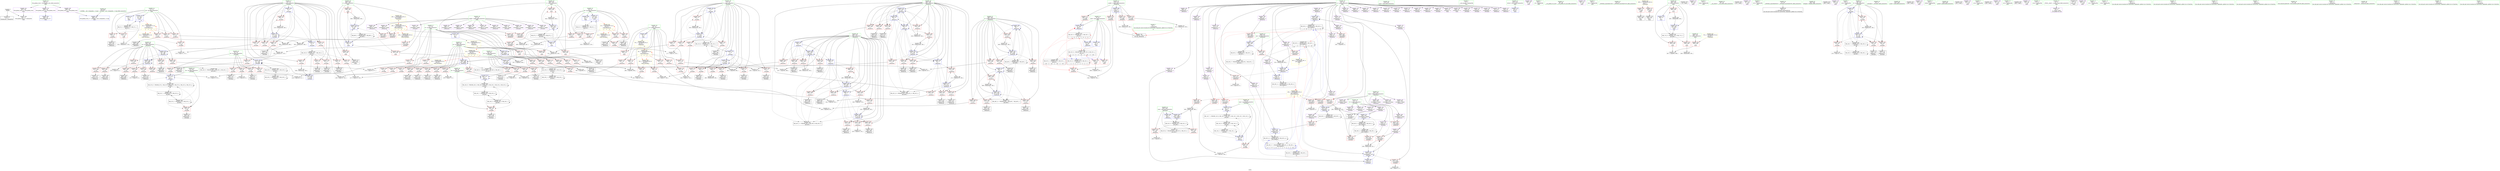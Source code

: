 digraph "SVFG" {
	label="SVFG";

	Node0x5595c21bb840 [shape=record,color=grey,label="{NodeID: 0\nNullPtr}"];
	Node0x5595c21bb840 -> Node0x5595c21c2840[style=solid];
	Node0x5595c21bb840 -> Node0x5595c21d4bf0[style=solid];
	Node0x5595c21e3f60 [shape=record,color=grey,label="{NodeID: 526\n378 = cmp(376, 377, )\n}"];
	Node0x5595c21d48f0 [shape=record,color=blue,label="{NodeID: 360\n19\<--9\nn\<--\nGlob }"];
	Node0x5595c21d48f0 -> Node0x5595c22151b0[style=dashed];
	Node0x5595c21d04f0 [shape=record,color=red,label="{NodeID: 277\n346\<--278\n\<--x.addr\n_Z6searchi\n}"];
	Node0x5595c21d04f0 -> Node0x5595c21ca3c0[style=solid];
	Node0x5595c21c42a0 [shape=record,color=red,label="{NodeID: 194\n655\<--8\n\<--best\nmain\n}"];
	Node0x5595c21c42a0 -> Node0x5595c21cdae0[style=solid];
	Node0x5595c21c14c0 [shape=record,color=black,label="{NodeID: 111\n516\<--515\nidxprom106\<--\n_Z6searchi\n}"];
	Node0x5595c21bf6a0 [shape=record,color=green,label="{NodeID: 28\n19\<--20\nn\<--n_field_insensitive\nGlob }"];
	Node0x5595c21bf6a0 -> Node0x5595c21c5550[style=solid];
	Node0x5595c21bf6a0 -> Node0x5595c21c5620[style=solid];
	Node0x5595c21bf6a0 -> Node0x5595c21c56f0[style=solid];
	Node0x5595c21bf6a0 -> Node0x5595c21c57c0[style=solid];
	Node0x5595c21bf6a0 -> Node0x5595c21c5890[style=solid];
	Node0x5595c21bf6a0 -> Node0x5595c21c5960[style=solid];
	Node0x5595c21bf6a0 -> Node0x5595c21c5a30[style=solid];
	Node0x5595c21bf6a0 -> Node0x5595c21c5b00[style=solid];
	Node0x5595c21bf6a0 -> Node0x5595c21c5bd0[style=solid];
	Node0x5595c21bf6a0 -> Node0x5595c21d48f0[style=solid];
	Node0x5595c22159c0 [shape=record,color=yellow,style=double,label="{NodeID: 637\n4V_1 = ENCHI(MR_4V_0)\npts\{14 \}\nFun[_Z4combv]}"];
	Node0x5595c22159c0 -> Node0x5595c21c4920[style=dashed];
	Node0x5595c21fe200 [shape=record,color=black,label="{NodeID: 554\nMR_12V_6 = PHI(MR_12V_8, MR_12V_2, )\npts\{78 \}\n}"];
	Node0x5595c21fe200 -> Node0x5595c21d5850[style=dashed];
	Node0x5595c21dccd0 [shape=record,color=grey,label="{NodeID: 471\n411 = Binary(410, 183, )\n|{<s0>5}}"];
	Node0x5595c21dccd0:s0 -> Node0x5595c2244570[style=solid,color=red];
	Node0x5595c21ca2f0 [shape=record,color=blue,label="{NodeID: 388\n280\<--330\ni\<--inc11\n_Z6searchi\n}"];
	Node0x5595c21ca2f0 -> Node0x5595c21d0760[style=dashed];
	Node0x5595c21ca2f0 -> Node0x5595c21d0830[style=dashed];
	Node0x5595c21ca2f0 -> Node0x5595c21d0900[style=dashed];
	Node0x5595c21ca2f0 -> Node0x5595c21d09d0[style=dashed];
	Node0x5595c21ca2f0 -> Node0x5595c21ca2f0[style=dashed];
	Node0x5595c21ca2f0 -> Node0x5595c21ca560[style=dashed];
	Node0x5595c21ca2f0 -> Node0x5595c2202300[style=dashed];
	Node0x5595c21d1bb0 [shape=record,color=red,label="{NodeID: 305\n376\<--284\n\<--xx\n_Z6searchi\n}"];
	Node0x5595c21d1bb0 -> Node0x5595c21e3f60[style=solid];
	Node0x5595c21c5960 [shape=record,color=red,label="{NodeID: 222\n427\<--19\n\<--n\n_Z6searchi\n}"];
	Node0x5595c21c5960 -> Node0x5595c21e3960[style=solid];
	Node0x5595c21c7410 [shape=record,color=purple,label="{NodeID: 139\n389\<--15\narrayidx39\<--a\n_Z6searchi\n}"];
	Node0x5595c21c1f30 [shape=record,color=green,label="{NodeID: 56\n575\<--576\nmain\<--main_field_insensitive\n}"];
	Node0x5595c2202d00 [shape=record,color=yellow,style=double,label="{NodeID: 665\n28V_1 = ENCHI(MR_28V_0)\npts\{220000 \}\nFun[_Z6searchi]|{|<s4>4|<s5>5|<s6>6|<s7>7}}"];
	Node0x5595c2202d00 -> Node0x5595c21d3410[style=dashed];
	Node0x5595c2202d00 -> Node0x5595c21d34e0[style=dashed];
	Node0x5595c2202d00 -> Node0x5595c21d3750[style=dashed];
	Node0x5595c2202d00 -> Node0x5595c21d3820[style=dashed];
	Node0x5595c2202d00:s4 -> Node0x5595c2216470[style=dashed,color=red];
	Node0x5595c2202d00:s5 -> Node0x5595c2202d00[style=dashed,color=red];
	Node0x5595c2202d00:s6 -> Node0x5595c2216470[style=dashed,color=red];
	Node0x5595c2202d00:s7 -> Node0x5595c2202d00[style=dashed,color=red];
	Node0x5595c21cd7e0 [shape=record,color=grey,label="{NodeID: 499\n478 = cmp(477, 9, )\n}"];
	Node0x5595c21cb9b0 [shape=record,color=blue,label="{NodeID: 416\n11\<--612\npx\<--dec\nmain\n|{|<s1>13}}"];
	Node0x5595c21cb9b0 -> Node0x5595c21fce00[style=dashed];
	Node0x5595c21cb9b0:s1 -> Node0x5595c2216740[style=dashed,color=red];
	Node0x5595c21d3270 [shape=record,color=red,label="{NodeID: 333\n315\<--314\n\<--arrayidx5\n_Z6searchi\n}"];
	Node0x5595c21d3270 -> Node0x5595c21ca150[style=solid];
	Node0x5595c21cef00 [shape=record,color=red,label="{NodeID: 250\n164\<--79\n\<--max\n_Z4combv\n}"];
	Node0x5595c21cef00 -> Node0x5595c21e3ae0[style=solid];
	Node0x5595c21c8ad0 [shape=record,color=purple,label="{NodeID: 167\n465\<--21\narrayidx79\<--neigh\n_Z6searchi\n}"];
	Node0x5595c21c3740 [shape=record,color=black,label="{NodeID: 84\n242\<--241\nidxprom61\<--\n_Z4combv\n}"];
	Node0x5595c21865f0 [shape=record,color=green,label="{NodeID: 1\n7\<--1\n__dso_handle\<--dummyObj\nGlob }"];
	Node0x5595c21e40e0 [shape=record,color=grey,label="{NodeID: 527\n471 = cmp(470, 9, )\n}"];
	Node0x5595c21d49f0 [shape=record,color=blue,label="{NodeID: 361\n685\<--44\nllvm.global_ctors_0\<--\nGlob }"];
	Node0x5595c21d05c0 [shape=record,color=red,label="{NodeID: 278\n410\<--278\n\<--x.addr\n_Z6searchi\n}"];
	Node0x5595c21d05c0 -> Node0x5595c21dccd0[style=solid];
	Node0x5595c21c4370 [shape=record,color=red,label="{NodeID: 195\n661\<--8\n\<--best\nmain\n}"];
	Node0x5595c21c1590 [shape=record,color=black,label="{NodeID: 112\n522\<--521\nidxprom110\<--\n_Z6searchi\n}"];
	Node0x5595c21bf770 [shape=record,color=green,label="{NodeID: 29\n21\<--22\nneigh\<--neigh_field_insensitive\nGlob }"];
	Node0x5595c21bf770 -> Node0x5595c21c82b0[style=solid];
	Node0x5595c21bf770 -> Node0x5595c21c8380[style=solid];
	Node0x5595c21bf770 -> Node0x5595c21c8450[style=solid];
	Node0x5595c21bf770 -> Node0x5595c21c8520[style=solid];
	Node0x5595c21bf770 -> Node0x5595c21c85f0[style=solid];
	Node0x5595c21bf770 -> Node0x5595c21c86c0[style=solid];
	Node0x5595c21bf770 -> Node0x5595c21c8790[style=solid];
	Node0x5595c21bf770 -> Node0x5595c21c8860[style=solid];
	Node0x5595c21bf770 -> Node0x5595c21c8930[style=solid];
	Node0x5595c21bf770 -> Node0x5595c21c8a00[style=solid];
	Node0x5595c21bf770 -> Node0x5595c21c8ad0[style=solid];
	Node0x5595c21bf770 -> Node0x5595c21c8ba0[style=solid];
	Node0x5595c2215aa0 [shape=record,color=yellow,style=double,label="{NodeID: 638\n6V_1 = ENCHI(MR_6V_0)\npts\{18 \}\nFun[_Z4combv]}"];
	Node0x5595c2215aa0 -> Node0x5595c21c4e00[style=dashed];
	Node0x5595c2215aa0 -> Node0x5595c21c4ed0[style=dashed];
	Node0x5595c2215aa0 -> Node0x5595c21c4fa0[style=dashed];
	Node0x5595c21fe700 [shape=record,color=black,label="{NodeID: 555\nMR_26V_2 = PHI(MR_26V_3, MR_26V_1, )\npts\{160000 \}\n|{|<s3>4|<s4>6|<s5>6}}"];
	Node0x5595c21fe700 -> Node0x5595c21d0280[style=dashed];
	Node0x5595c21fe700 -> Node0x5595c21d5920[style=dashed];
	Node0x5595c21fe700 -> Node0x5595c21fe700[style=dashed];
	Node0x5595c21fe700:s3 -> Node0x5595c221d490[style=dashed,color=blue];
	Node0x5595c21fe700:s4 -> Node0x5595c21d3a90[style=dashed,color=blue];
	Node0x5595c21fe700:s5 -> Node0x5595c21cb190[style=dashed,color=blue];
	Node0x5595c21dce50 [shape=record,color=grey,label="{NodeID: 472\n615 = Binary(614, 120, )\n}"];
	Node0x5595c21dce50 -> Node0x5595c21cba80[style=solid];
	Node0x5595c21ca3c0 [shape=record,color=blue,label="{NodeID: 389\n8\<--346\nbest\<--\n_Z6searchi\n}"];
	Node0x5595c21ca3c0 -> Node0x5595c21f8d00[style=dashed];
	Node0x5595c21d1c80 [shape=record,color=red,label="{NodeID: 306\n387\<--284\n\<--xx\n_Z6searchi\n}"];
	Node0x5595c21d1c80 -> Node0x5595c21c0890[style=solid];
	Node0x5595c21c5a30 [shape=record,color=red,label="{NodeID: 223\n481\<--19\n\<--n\n_Z6searchi\n}"];
	Node0x5595c21c5a30 -> Node0x5595c21cdde0[style=solid];
	Node0x5595c21c74e0 [shape=record,color=purple,label="{NodeID: 140\n392\<--15\narrayidx41\<--a\n_Z6searchi\n}"];
	Node0x5595c21c74e0 -> Node0x5595c21d35b0[style=solid];
	Node0x5595c21c2030 [shape=record,color=green,label="{NodeID: 57\n578\<--579\nretval\<--retval_field_insensitive\nmain\n}"];
	Node0x5595c21c2030 -> Node0x5595c21cb810[style=solid];
	Node0x5595c21cd960 [shape=record,color=grey,label="{NodeID: 500\n307 = cmp(305, 306, )\n}"];
	Node0x5595c21cba80 [shape=record,color=blue,label="{NodeID: 417\n13\<--615\npy\<--dec4\nmain\n|{|<s1>13}}"];
	Node0x5595c21cba80 -> Node0x5595c21fbf00[style=dashed];
	Node0x5595c21cba80:s1 -> Node0x5595c2216820[style=dashed,color=red];
	Node0x5595c21d3340 [shape=record,color=red,label="{NodeID: 334\n339\<--338\n\<--arrayidx16\n_Z6searchi\n}"];
	Node0x5595c21d3340 -> Node0x5595c21e3060[style=solid];
	Node0x5595c21cefd0 [shape=record,color=red,label="{NodeID: 251\n143\<--81\n\<--xx\n_Z4combv\n}"];
	Node0x5595c21cefd0 -> Node0x5595c21e2ee0[style=solid];
	Node0x5595c21c8ba0 [shape=record,color=purple,label="{NodeID: 168\n466\<--21\narrayidx80\<--neigh\n_Z6searchi\n}"];
	Node0x5595c21c8ba0 -> Node0x5595c21d3820[style=solid];
	Node0x5595c21c3810 [shape=record,color=black,label="{NodeID: 85\n245\<--244\nidxprom63\<--\n_Z4combv\n}"];
	Node0x5595c21a5bc0 [shape=record,color=green,label="{NodeID: 2\n9\<--1\n\<--dummyObj\nCan only get source location for instruction, argument, global var or function.|{<s0>13}}"];
	Node0x5595c21a5bc0:s0 -> Node0x5595c2244570[style=solid,color=red];
	Node0x5595c21e4260 [shape=record,color=grey,label="{NodeID: 528\n381 = cmp(380, 9, )\n}"];
	Node0x5595c21d4af0 [shape=record,color=blue,label="{NodeID: 362\n686\<--45\nllvm.global_ctors_1\<--_GLOBAL__sub_I_lympanda_1_0.cpp\nGlob }"];
	Node0x5595c21d0690 [shape=record,color=red,label="{NodeID: 279\n529\<--278\n\<--x.addr\n_Z6searchi\n}"];
	Node0x5595c21d0690 -> Node0x5595c21cc760[style=solid];
	Node0x5595c21c4440 [shape=record,color=red,label="{NodeID: 196\n112\<--11\n\<--px\n_Z4combv\n}"];
	Node0x5595c21c4440 -> Node0x5595c21cd1e0[style=solid];
	Node0x5595c21c1660 [shape=record,color=black,label="{NodeID: 113\n525\<--524\nidxprom112\<--\n_Z6searchi\n}"];
	Node0x5595c21bf870 [shape=record,color=green,label="{NodeID: 30\n43\<--47\nllvm.global_ctors\<--llvm.global_ctors_field_insensitive\nGlob }"];
	Node0x5595c21bf870 -> Node0x5595c21c9490[style=solid];
	Node0x5595c21bf870 -> Node0x5595c21c9590[style=solid];
	Node0x5595c21bf870 -> Node0x5595c21c9690[style=solid];
	Node0x5595c2215b80 [shape=record,color=yellow,style=double,label="{NodeID: 639\n8V_1 = ENCHI(MR_8V_0)\npts\{20 \}\nFun[_Z4combv]}"];
	Node0x5595c2215b80 -> Node0x5595c21c5550[style=dashed];
	Node0x5595c2215b80 -> Node0x5595c21c5620[style=dashed];
	Node0x5595c2215b80 -> Node0x5595c21c56f0[style=dashed];
	Node0x5595c21dcfd0 [shape=record,color=grey,label="{NodeID: 473\n141 = Binary(135, 140, )\n}"];
	Node0x5595c21dcfd0 -> Node0x5595c21d5100[style=solid];
	Node0x5595c21ca490 [shape=record,color=blue,label="{NodeID: 390\n292\<--9\nsum\<--\n_Z6searchi\n}"];
	Node0x5595c21ca490 -> Node0x5595c2212f10[style=dashed];
	Node0x5595c21d1d50 [shape=record,color=red,label="{NodeID: 307\n470\<--284\n\<--xx\n_Z6searchi\n}"];
	Node0x5595c21d1d50 -> Node0x5595c21e40e0[style=solid];
	Node0x5595c21c5b00 [shape=record,color=red,label="{NodeID: 224\n547\<--19\n\<--n\n_Z6searchi\n}"];
	Node0x5595c21c5b00 -> Node0x5595c21e28e0[style=solid];
	Node0x5595c21c75b0 [shape=record,color=purple,label="{NodeID: 141\n439\<--15\narrayidx65\<--a\n_Z6searchi\n}"];
	Node0x5595c21c2100 [shape=record,color=green,label="{NodeID: 58\n580\<--581\ni\<--i_field_insensitive\nmain\n}"];
	Node0x5595c21c2100 -> Node0x5595c21d3d00[style=solid];
	Node0x5595c21c2100 -> Node0x5595c21d3dd0[style=solid];
	Node0x5595c21c2100 -> Node0x5595c21d3ea0[style=solid];
	Node0x5595c21c2100 -> Node0x5595c21cbb50[style=solid];
	Node0x5595c21c2100 -> Node0x5595c21cbdc0[style=solid];
	Node0x5595c21cdae0 [shape=record,color=grey,label="{NodeID: 501\n656 = cmp(655, 407, )\n}"];
	Node0x5595c21cbb50 [shape=record,color=blue,label="{NodeID: 418\n580\<--9\ni\<--\nmain\n}"];
	Node0x5595c21cbb50 -> Node0x5595c21d3d00[style=dashed];
	Node0x5595c21cbb50 -> Node0x5595c21d3dd0[style=dashed];
	Node0x5595c21cbb50 -> Node0x5595c21d3ea0[style=dashed];
	Node0x5595c21cbb50 -> Node0x5595c21cbdc0[style=dashed];
	Node0x5595c21cbb50 -> Node0x5595c21fb500[style=dashed];
	Node0x5595c21d3410 [shape=record,color=red,label="{NodeID: 335\n362\<--361\n\<--arrayidx26\n_Z6searchi\n}"];
	Node0x5595c21d3410 -> Node0x5595c21cc8e0[style=solid];
	Node0x5595c21cf0a0 [shape=record,color=red,label="{NodeID: 252\n146\<--81\n\<--xx\n_Z4combv\n}"];
	Node0x5595c21cf0a0 -> Node0x5595c21e2760[style=solid];
	Node0x5595c21c8c70 [shape=record,color=purple,label="{NodeID: 169\n590\<--23\n\<--.str\nmain\n}"];
	Node0x5595c21c38e0 [shape=record,color=black,label="{NodeID: 86\n251\<--250\nidxprom67\<--\n_Z4combv\n}"];
	Node0x5595c21a5a60 [shape=record,color=green,label="{NodeID: 3\n23\<--1\n.str\<--dummyObj\nGlob }"];
	Node0x5595c21e43e0 [shape=record,color=grey,label="{NodeID: 529\n475 = cmp(473, 474, )\n}"];
	Node0x5595c21d4bf0 [shape=record,color=blue, style = dotted,label="{NodeID: 363\n687\<--3\nllvm.global_ctors_2\<--dummyVal\nGlob }"];
	Node0x5595c21d0760 [shape=record,color=red,label="{NodeID: 280\n299\<--280\n\<--i\n_Z6searchi\n}"];
	Node0x5595c21d0760 -> Node0x5595c21cdc60[style=solid];
	Node0x5595c21c4510 [shape=record,color=red,label="{NodeID: 197\n333\<--11\n\<--px\n_Z6searchi\n}"];
	Node0x5595c21c4510 -> Node0x5595c21c3dc0[style=solid];
	Node0x5595c21c1730 [shape=record,color=black,label="{NodeID: 114\n551\<--550\nidxprom126\<--\n_Z6searchi\n}"];
	Node0x5595c21bf970 [shape=record,color=green,label="{NodeID: 31\n48\<--49\n__cxx_global_var_init\<--__cxx_global_var_init_field_insensitive\n}"];
	Node0x5595c21dd150 [shape=record,color=grey,label="{NodeID: 474\n612 = Binary(611, 120, )\n}"];
	Node0x5595c21dd150 -> Node0x5595c21cb9b0[style=solid];
	Node0x5595c21ca560 [shape=record,color=blue,label="{NodeID: 391\n280\<--9\ni\<--\n_Z6searchi\n}"];
	Node0x5595c21ca560 -> Node0x5595c21d0aa0[style=dashed];
	Node0x5595c21ca560 -> Node0x5595c21d0b70[style=dashed];
	Node0x5595c21ca560 -> Node0x5595c21d0c40[style=dashed];
	Node0x5595c21ca560 -> Node0x5595c21d0d10[style=dashed];
	Node0x5595c21ca560 -> Node0x5595c21ca8a0[style=dashed];
	Node0x5595c21ca560 -> Node0x5595c21caa40[style=dashed];
	Node0x5595c21ca560 -> Node0x5595c2202300[style=dashed];
	Node0x5595c21d1e20 [shape=record,color=red,label="{NodeID: 308\n473\<--284\n\<--xx\n_Z6searchi\n}"];
	Node0x5595c21d1e20 -> Node0x5595c21e43e0[style=solid];
	Node0x5595c21c5bd0 [shape=record,color=red,label="{NodeID: 225\n626\<--19\n\<--n\nmain\n}"];
	Node0x5595c21c5bd0 -> Node0x5595c21e31e0[style=solid];
	Node0x5595c21c7680 [shape=record,color=purple,label="{NodeID: 142\n442\<--15\narrayidx67\<--a\n_Z6searchi\n}"];
	Node0x5595c21c7680 -> Node0x5595c21cacb0[style=solid];
	Node0x5595c21c21d0 [shape=record,color=green,label="{NodeID: 59\n582\<--583\nj\<--j_field_insensitive\nmain\n}"];
	Node0x5595c21c21d0 -> Node0x5595c21d3f70[style=solid];
	Node0x5595c21c21d0 -> Node0x5595c21d4040[style=solid];
	Node0x5595c21c21d0 -> Node0x5595c21d4110[style=solid];
	Node0x5595c21c21d0 -> Node0x5595c21cbc20[style=solid];
	Node0x5595c21c21d0 -> Node0x5595c21cbcf0[style=solid];
	Node0x5595c21cdc60 [shape=record,color=grey,label="{NodeID: 502\n301 = cmp(299, 300, )\n}"];
	Node0x5595c21cbc20 [shape=record,color=blue,label="{NodeID: 419\n582\<--9\nj\<--\nmain\n}"];
	Node0x5595c21cbc20 -> Node0x5595c21d3f70[style=dashed];
	Node0x5595c21cbc20 -> Node0x5595c21d4040[style=dashed];
	Node0x5595c21cbc20 -> Node0x5595c21d4110[style=dashed];
	Node0x5595c21cbc20 -> Node0x5595c21cbc20[style=dashed];
	Node0x5595c21cbc20 -> Node0x5595c21cbcf0[style=dashed];
	Node0x5595c21cbc20 -> Node0x5595c21fc400[style=dashed];
	Node0x5595c21d34e0 [shape=record,color=red,label="{NodeID: 336\n370\<--369\n\<--arrayidx29\n_Z6searchi\n}"];
	Node0x5595c21d34e0 -> Node0x5595c21ccbe0[style=solid];
	Node0x5595c21cf170 [shape=record,color=red,label="{NodeID: 253\n157\<--81\n\<--xx\n_Z4combv\n}"];
	Node0x5595c21cf170 -> Node0x5595c21c2d80[style=solid];
	Node0x5595c21c8d40 [shape=record,color=purple,label="{NodeID: 170\n591\<--25\n\<--.str.1\nmain\n}"];
	Node0x5595c21c39b0 [shape=record,color=black,label="{NodeID: 87\n254\<--253\nidxprom69\<--\n_Z4combv\n}"];
	Node0x5595c21862c0 [shape=record,color=green,label="{NodeID: 4\n25\<--1\n.str.1\<--dummyObj\nGlob }"];
	Node0x5595c21e4560 [shape=record,color=grey,label="{NodeID: 530\n385 = cmp(383, 384, )\n}"];
	Node0x5595c21d4cf0 [shape=record,color=blue,label="{NodeID: 364\n75\<--9\ni\<--\n_Z4combv\n}"];
	Node0x5595c21d4cf0 -> Node0x5595c21c5e40[style=dashed];
	Node0x5595c21d4cf0 -> Node0x5595c21c5f10[style=dashed];
	Node0x5595c21d4cf0 -> Node0x5595c21c5fe0[style=dashed];
	Node0x5595c21d4cf0 -> Node0x5595c21cdfd0[style=dashed];
	Node0x5595c21d4cf0 -> Node0x5595c21ce060[style=dashed];
	Node0x5595c21d4cf0 -> Node0x5595c21d56b0[style=dashed];
	Node0x5595c21d4cf0 -> Node0x5595c21d5780[style=dashed];
	Node0x5595c21d0830 [shape=record,color=red,label="{NodeID: 281\n309\<--280\n\<--i\n_Z6searchi\n}"];
	Node0x5595c21d0830 -> Node0x5595c21c3a80[style=solid];
	Node0x5595c21c45e0 [shape=record,color=red,label="{NodeID: 198\n357\<--11\n\<--px\n_Z6searchi\n}"];
	Node0x5595c21c45e0 -> Node0x5595c21cc8e0[style=solid];
	Node0x5595c21c1800 [shape=record,color=black,label="{NodeID: 115\n554\<--553\nidxprom128\<--\n_Z6searchi\n}"];
	Node0x5595c21bfa70 [shape=record,color=green,label="{NodeID: 32\n52\<--53\n_ZNSt8ios_base4InitC1Ev\<--_ZNSt8ios_base4InitC1Ev_field_insensitive\n}"];
	Node0x5595c21dd2d0 [shape=record,color=grey,label="{NodeID: 475\n644 = Binary(643, 183, )\n}"];
	Node0x5595c21dd2d0 -> Node0x5595c21cbdc0[style=solid];
	Node0x5595c21ca630 [shape=record,color=blue,label="{NodeID: 392\n284\<--363\nxx\<--add\n_Z6searchi\n}"];
	Node0x5595c21ca630 -> Node0x5595c21d1ae0[style=dashed];
	Node0x5595c21ca630 -> Node0x5595c21d1bb0[style=dashed];
	Node0x5595c21ca630 -> Node0x5595c21d1c80[style=dashed];
	Node0x5595c21ca630 -> Node0x5595c21ca630[style=dashed];
	Node0x5595c21ca630 -> Node0x5595c21caf20[style=dashed];
	Node0x5595c21ca630 -> Node0x5595c21f7000[style=dashed];
	Node0x5595c21d1ef0 [shape=record,color=red,label="{NodeID: 309\n484\<--284\n\<--xx\n_Z6searchi\n}"];
	Node0x5595c21d1ef0 -> Node0x5595c21c0f10[style=solid];
	Node0x5595c21c5ca0 [shape=record,color=red,label="{NodeID: 226\n589\<--27\n\<--stdin\nmain\n}"];
	Node0x5595c21c5ca0 -> Node0x5595c21c6300[style=solid];
	Node0x5595c21c7750 [shape=record,color=purple,label="{NodeID: 143\n486\<--15\narrayidx91\<--a\n_Z6searchi\n}"];
	Node0x5595c21c22a0 [shape=record,color=green,label="{NodeID: 60\n584\<--585\nl\<--l_field_insensitive\nmain\n}"];
	Node0x5595c21c22a0 -> Node0x5595c21d41e0[style=solid];
	Node0x5595c21c22a0 -> Node0x5595c21d42b0[style=solid];
	Node0x5595c21c22a0 -> Node0x5595c21d4380[style=solid];
	Node0x5595c21c22a0 -> Node0x5595c21cb8e0[style=solid];
	Node0x5595c21c22a0 -> Node0x5595c21cbe90[style=solid];
	Node0x5595c2242730 [shape=record,color=black,label="{NodeID: 752\n55 = PHI()\n}"];
	Node0x5595c21cdde0 [shape=record,color=grey,label="{NodeID: 503\n482 = cmp(480, 481, )\n}"];
	Node0x5595c21cbcf0 [shape=record,color=blue,label="{NodeID: 420\n582\<--639\nj\<--inc\nmain\n}"];
	Node0x5595c21cbcf0 -> Node0x5595c21d3f70[style=dashed];
	Node0x5595c21cbcf0 -> Node0x5595c21d4040[style=dashed];
	Node0x5595c21cbcf0 -> Node0x5595c21d4110[style=dashed];
	Node0x5595c21cbcf0 -> Node0x5595c21cbc20[style=dashed];
	Node0x5595c21cbcf0 -> Node0x5595c21cbcf0[style=dashed];
	Node0x5595c21cbcf0 -> Node0x5595c21fc400[style=dashed];
	Node0x5595c21d35b0 [shape=record,color=red,label="{NodeID: 337\n393\<--392\n\<--arrayidx41\n_Z6searchi\n}"];
	Node0x5595c21d35b0 -> Node0x5595c21ddbd0[style=solid];
	Node0x5595c21cf240 [shape=record,color=red,label="{NodeID: 254\n167\<--81\n\<--xx\n_Z4combv\n}"];
	Node0x5595c21cf240 -> Node0x5595c21c2f20[style=solid];
	Node0x5595c21c8e10 [shape=record,color=purple,label="{NodeID: 171\n596\<--28\n\<--.str.2\nmain\n}"];
	Node0x5595c21c3a80 [shape=record,color=black,label="{NodeID: 88\n310\<--309\nidxprom\<--\n_Z6searchi\n}"];
	Node0x5595c2186350 [shape=record,color=green,label="{NodeID: 5\n27\<--1\nstdin\<--dummyObj\nGlob }"];
	Node0x5595c21e46e0 [shape=record,color=grey,label="{NodeID: 531\n155 = cmp(153, 154, )\n}"];
	Node0x5595c21d4dc0 [shape=record,color=blue,label="{NodeID: 365\n77\<--9\nj\<--\n_Z4combv\n}"];
	Node0x5595c21d4dc0 -> Node0x5595c21ce610[style=dashed];
	Node0x5595c21d4dc0 -> Node0x5595c21ce6e0[style=dashed];
	Node0x5595c21d4dc0 -> Node0x5595c21ce7b0[style=dashed];
	Node0x5595c21d4dc0 -> Node0x5595c21ce880[style=dashed];
	Node0x5595c21d4dc0 -> Node0x5595c21ce950[style=dashed];
	Node0x5595c21d4dc0 -> Node0x5595c21d4dc0[style=dashed];
	Node0x5595c21d4dc0 -> Node0x5595c21d55e0[style=dashed];
	Node0x5595c21d4dc0 -> Node0x5595c21fe200[style=dashed];
	Node0x5595c21d0900 [shape=record,color=red,label="{NodeID: 282\n316\<--280\n\<--i\n_Z6searchi\n}"];
	Node0x5595c21d0900 -> Node0x5595c21c3c20[style=solid];
	Node0x5595c21c46b0 [shape=record,color=red,label="{NodeID: 199\n454\<--11\n\<--px\n_Z6searchi\n}"];
	Node0x5595c21c46b0 -> Node0x5595c21dda50[style=solid];
	Node0x5595c21c6160 [shape=record,color=black,label="{NodeID: 116\n558\<--557\nidxprom130\<--\n_Z6searchi\n}"];
	Node0x5595c21bfb70 [shape=record,color=green,label="{NodeID: 33\n58\<--59\n__cxa_atexit\<--__cxa_atexit_field_insensitive\n}"];
	Node0x5595c21ffb00 [shape=record,color=black,label="{NodeID: 559\nMR_14V_8 = PHI(MR_14V_5, MR_14V_3, )\npts\{80 \}\n}"];
	Node0x5595c21ffb00 -> Node0x5595c21d4e90[style=dashed];
	Node0x5595c21ffb00 -> Node0x5595c21ffb00[style=dashed];
	Node0x5595c21ffb00 -> Node0x5595c220a810[style=dashed];
	Node0x5595c21dd450 [shape=record,color=grey,label="{NodeID: 476\n330 = Binary(329, 183, )\n}"];
	Node0x5595c21dd450 -> Node0x5595c21ca2f0[style=solid];
	Node0x5595c21ca700 [shape=record,color=blue,label="{NodeID: 393\n286\<--371\nyy\<--add30\n_Z6searchi\n}"];
	Node0x5595c21ca700 -> Node0x5595c21d2230[style=dashed];
	Node0x5595c21ca700 -> Node0x5595c21d2300[style=dashed];
	Node0x5595c21ca700 -> Node0x5595c21d23d0[style=dashed];
	Node0x5595c21ca700 -> Node0x5595c21ca700[style=dashed];
	Node0x5595c21ca700 -> Node0x5595c21caff0[style=dashed];
	Node0x5595c21ca700 -> Node0x5595c21f7500[style=dashed];
	Node0x5595c21d1fc0 [shape=record,color=red,label="{NodeID: 310\n503\<--284\n\<--xx\n_Z6searchi\n}"];
	Node0x5595c21d1fc0 -> Node0x5595c21c1250[style=solid];
	Node0x5595c21c5d70 [shape=record,color=red,label="{NodeID: 227\n595\<--32\n\<--stdout\nmain\n}"];
	Node0x5595c21c5d70 -> Node0x5595c21c63d0[style=solid];
	Node0x5595c21c7820 [shape=record,color=purple,label="{NodeID: 144\n489\<--15\narrayidx93\<--a\n_Z6searchi\n}"];
	Node0x5595c21c7820 -> Node0x5595c21d38f0[style=solid];
	Node0x5595c21c2370 [shape=record,color=green,label="{NodeID: 61\n586\<--587\nt\<--t_field_insensitive\nmain\n}"];
	Node0x5595c21c2370 -> Node0x5595c21d4450[style=solid];
	Node0x5595c2243e80 [shape=record,color=black,label="{NodeID: 753\n610 = PHI()\n}"];
	Node0x5595c21e1ea0 [shape=record,color=grey,label="{NodeID: 504\n344 = cmp(342, 343, )\n}"];
	Node0x5595c21cbdc0 [shape=record,color=blue,label="{NodeID: 421\n580\<--644\ni\<--inc15\nmain\n}"];
	Node0x5595c21cbdc0 -> Node0x5595c21d3d00[style=dashed];
	Node0x5595c21cbdc0 -> Node0x5595c21d3dd0[style=dashed];
	Node0x5595c21cbdc0 -> Node0x5595c21d3ea0[style=dashed];
	Node0x5595c21cbdc0 -> Node0x5595c21cbdc0[style=dashed];
	Node0x5595c21cbdc0 -> Node0x5595c21fb500[style=dashed];
	Node0x5595c21d3680 [shape=record,color=red,label="{NodeID: 338\n436\<--435\n\<--arrayidx63\n_Z6searchi\n}"];
	Node0x5595c21d3680 -> Node0x5595c21cacb0[style=solid];
	Node0x5595c21cf310 [shape=record,color=red,label="{NodeID: 255\n175\<--81\n\<--xx\n_Z4combv\n}"];
	Node0x5595c21cf310 -> Node0x5595c21d52a0[style=solid];
	Node0x5595c21c8ee0 [shape=record,color=purple,label="{NodeID: 172\n597\<--30\n\<--.str.3\nmain\n}"];
	Node0x5595c21c3b50 [shape=record,color=black,label="{NodeID: 89\n313\<--312\nidxprom4\<--\n_Z6searchi\n}"];
	Node0x5595c21a6790 [shape=record,color=green,label="{NodeID: 6\n28\<--1\n.str.2\<--dummyObj\nGlob }"];
	Node0x5595c21d4e90 [shape=record,color=blue,label="{NodeID: 366\n79\<--120\nmax\<--\n_Z4combv\n}"];
	Node0x5595c21d4e90 -> Node0x5595c21cef00[style=dashed];
	Node0x5595c21d4e90 -> Node0x5595c21d51d0[style=dashed];
	Node0x5595c21d4e90 -> Node0x5595c21ffb00[style=dashed];
	Node0x5595c21d4e90 -> Node0x5595c220da10[style=dashed];
	Node0x5595c21d09d0 [shape=record,color=red,label="{NodeID: 283\n329\<--280\n\<--i\n_Z6searchi\n}"];
	Node0x5595c21d09d0 -> Node0x5595c21dd450[style=solid];
	Node0x5595c21c4780 [shape=record,color=red,label="{NodeID: 200\n493\<--11\n\<--px\n_Z6searchi\n}"];
	Node0x5595c21c4780 -> Node0x5595c21c10b0[style=solid];
	Node0x5595c21c6230 [shape=record,color=black,label="{NodeID: 117\n561\<--560\nidxprom132\<--\n_Z6searchi\n}"];
	Node0x5595c21bfc70 [shape=record,color=green,label="{NodeID: 34\n57\<--63\n_ZNSt8ios_base4InitD1Ev\<--_ZNSt8ios_base4InitD1Ev_field_insensitive\n}"];
	Node0x5595c21bfc70 -> Node0x5595c21c2a10[style=solid];
	Node0x5595c2200000 [shape=record,color=black,label="{NodeID: 560\nMR_16V_6 = PHI(MR_16V_4, MR_16V_3, )\npts\{82 \}\n}"];
	Node0x5595c2200000 -> Node0x5595c21d5030[style=dashed];
	Node0x5595c2200000 -> Node0x5595c2200000[style=dashed];
	Node0x5595c2200000 -> Node0x5595c220ad10[style=dashed];
	Node0x5595c21dd5d0 [shape=record,color=grey,label="{NodeID: 477\n639 = Binary(638, 183, )\n}"];
	Node0x5595c21dd5d0 -> Node0x5595c21cbcf0[style=solid];
	Node0x5595c21ca7d0 [shape=record,color=blue,label="{NodeID: 394\n292\<--395\nsum\<--add42\n_Z6searchi\n}"];
	Node0x5595c21ca7d0 -> Node0x5595c2212f10[style=dashed];
	Node0x5595c21d2090 [shape=record,color=red,label="{NodeID: 311\n512\<--284\n\<--xx\n_Z6searchi\n}"];
	Node0x5595c21d2090 -> Node0x5595c21c13f0[style=solid];
	Node0x5595c21c5e40 [shape=record,color=red,label="{NodeID: 228\n101\<--75\n\<--i\n_Z4combv\n}"];
	Node0x5595c21c5e40 -> Node0x5595c21cd060[style=solid];
	Node0x5595c21c78f0 [shape=record,color=purple,label="{NodeID: 145\n495\<--15\narrayidx97\<--a\n_Z6searchi\n}"];
	Node0x5595c21c2440 [shape=record,color=green,label="{NodeID: 62\n593\<--594\nfreopen\<--freopen_field_insensitive\n}"];
	Node0x5595c2243f80 [shape=record,color=black,label="{NodeID: 754\n600 = PHI()\n}"];
	Node0x5595c21e1fe0 [shape=record,color=grey,label="{NodeID: 505\n217 = cmp(215, 216, )\n}"];
	Node0x5595c21cbe90 [shape=record,color=blue,label="{NodeID: 422\n584\<--667\nl\<--inc22\nmain\n}"];
	Node0x5595c21cbe90 -> Node0x5595c21fba00[style=dashed];
	Node0x5595c21d3750 [shape=record,color=red,label="{NodeID: 339\n459\<--458\n\<--arrayidx76\n_Z6searchi\n}"];
	Node0x5595c21d3750 -> Node0x5595c21dda50[style=solid];
	Node0x5595c21cf3e0 [shape=record,color=red,label="{NodeID: 256\n150\<--83\n\<--yy\n_Z4combv\n}"];
	Node0x5595c21cf3e0 -> Node0x5595c21e2460[style=solid];
	Node0x5595c21c8fb0 [shape=record,color=purple,label="{NodeID: 173\n599\<--33\n\<--.str.4\nmain\n}"];
	Node0x5595c21c3c20 [shape=record,color=black,label="{NodeID: 90\n317\<--316\nidxprom6\<--\n_Z6searchi\n}"];
	Node0x5595c21a6820 [shape=record,color=green,label="{NodeID: 7\n30\<--1\n.str.3\<--dummyObj\nGlob }"];
	Node0x5595c21d4f60 [shape=record,color=blue,label="{NodeID: 367\n85\<--9\nk\<--\n_Z4combv\n}"];
	Node0x5595c21d4f60 -> Node0x5595c21cf7f0[style=dashed];
	Node0x5595c21d4f60 -> Node0x5595c21cf8c0[style=dashed];
	Node0x5595c21d4f60 -> Node0x5595c21cf990[style=dashed];
	Node0x5595c21d4f60 -> Node0x5595c21cfa60[style=dashed];
	Node0x5595c21d4f60 -> Node0x5595c21d5440[style=dashed];
	Node0x5595c21d4f60 -> Node0x5595c2200a00[style=dashed];
	Node0x5595c21d0aa0 [shape=record,color=red,label="{NodeID: 284\n354\<--280\n\<--i\n_Z6searchi\n}"];
	Node0x5595c21d0aa0 -> Node0x5595c21e2160[style=solid];
	Node0x5595c21c4850 [shape=record,color=red,label="{NodeID: 201\n611\<--11\n\<--px\nmain\n}"];
	Node0x5595c21c4850 -> Node0x5595c21dd150[style=solid];
	Node0x5595c21c6300 [shape=record,color=black,label="{NodeID: 118\n592\<--589\ncall\<--\nmain\n}"];
	Node0x5595c21bfd70 [shape=record,color=green,label="{NodeID: 35\n70\<--71\n_Z4combv\<--_Z4combv_field_insensitive\n}"];
	Node0x5595c2200500 [shape=record,color=black,label="{NodeID: 561\nMR_18V_6 = PHI(MR_18V_4, MR_18V_3, )\npts\{84 \}\n}"];
	Node0x5595c2200500 -> Node0x5595c21d5100[style=dashed];
	Node0x5595c2200500 -> Node0x5595c2200500[style=dashed];
	Node0x5595c2200500 -> Node0x5595c220b210[style=dashed];
	Node0x5595c21dd750 [shape=record,color=grey,label="{NodeID: 478\n325 = Binary(324, 183, )\n}"];
	Node0x5595c21dd750 -> Node0x5595c21ca220[style=solid];
	Node0x5595c21ca8a0 [shape=record,color=blue,label="{NodeID: 395\n280\<--400\ni\<--inc45\n_Z6searchi\n}"];
	Node0x5595c21ca8a0 -> Node0x5595c21d0aa0[style=dashed];
	Node0x5595c21ca8a0 -> Node0x5595c21d0b70[style=dashed];
	Node0x5595c21ca8a0 -> Node0x5595c21d0c40[style=dashed];
	Node0x5595c21ca8a0 -> Node0x5595c21d0d10[style=dashed];
	Node0x5595c21ca8a0 -> Node0x5595c21ca8a0[style=dashed];
	Node0x5595c21ca8a0 -> Node0x5595c21caa40[style=dashed];
	Node0x5595c21ca8a0 -> Node0x5595c2202300[style=dashed];
	Node0x5595c21d2160 [shape=record,color=red,label="{NodeID: 312\n521\<--284\n\<--xx\n_Z6searchi\n}"];
	Node0x5595c21d2160 -> Node0x5595c21c1590[style=solid];
	Node0x5595c21c5f10 [shape=record,color=red,label="{NodeID: 229\n111\<--75\n\<--i\n_Z4combv\n}"];
	Node0x5595c21c5f10 -> Node0x5595c21cd1e0[style=solid];
	Node0x5595c21c79c0 [shape=record,color=purple,label="{NodeID: 146\n498\<--15\narrayidx99\<--a\n_Z6searchi\n}"];
	Node0x5595c21c79c0 -> Node0x5595c21d39c0[style=solid];
	Node0x5595c21c2540 [shape=record,color=green,label="{NodeID: 63\n601\<--602\nscanf\<--scanf_field_insensitive\n}"];
	Node0x5595c2244080 [shape=record,color=black,label="{NodeID: 755\n636 = PHI()\n}"];
	Node0x5595c21e2160 [shape=record,color=grey,label="{NodeID: 506\n355 = cmp(354, 125, )\n}"];
	Node0x5595c21d3820 [shape=record,color=red,label="{NodeID: 340\n467\<--466\n\<--arrayidx80\n_Z6searchi\n}"];
	Node0x5595c21d3820 -> Node0x5595c21cc160[style=solid];
	Node0x5595c21cf4b0 [shape=record,color=red,label="{NodeID: 257\n153\<--83\n\<--yy\n_Z4combv\n}"];
	Node0x5595c21cf4b0 -> Node0x5595c21e46e0[style=solid];
	Node0x5595c21c9080 [shape=record,color=purple,label="{NodeID: 174\n635\<--33\n\<--.str.4\nmain\n}"];
	Node0x5595c21c3cf0 [shape=record,color=black,label="{NodeID: 91\n320\<--319\nidxprom8\<--\n_Z6searchi\n}"];
	Node0x5595c2185ae0 [shape=record,color=green,label="{NodeID: 8\n32\<--1\nstdout\<--dummyObj\nGlob }"];
	Node0x5595c21d5030 [shape=record,color=blue,label="{NodeID: 368\n81\<--133\nxx\<--add\n_Z4combv\n}"];
	Node0x5595c21d5030 -> Node0x5595c21cefd0[style=dashed];
	Node0x5595c21d5030 -> Node0x5595c21cf0a0[style=dashed];
	Node0x5595c21d5030 -> Node0x5595c21cf170[style=dashed];
	Node0x5595c21d5030 -> Node0x5595c21cf240[style=dashed];
	Node0x5595c21d5030 -> Node0x5595c21cf310[style=dashed];
	Node0x5595c21d5030 -> Node0x5595c21d5030[style=dashed];
	Node0x5595c21d5030 -> Node0x5595c2200000[style=dashed];
	Node0x5595c21d0b70 [shape=record,color=red,label="{NodeID: 285\n358\<--280\n\<--i\n_Z6searchi\n}"];
	Node0x5595c21d0b70 -> Node0x5595c21c3f60[style=solid];
	Node0x5595c21c4920 [shape=record,color=red,label="{NodeID: 202\n116\<--13\n\<--py\n_Z4combv\n}"];
	Node0x5595c21c4920 -> Node0x5595c21cd660[style=solid];
	Node0x5595c21c63d0 [shape=record,color=black,label="{NodeID: 119\n598\<--595\ncall1\<--\nmain\n}"];
	Node0x5595c21bfe70 [shape=record,color=green,label="{NodeID: 36\n73\<--74\nd\<--d_field_insensitive\n_Z4combv\n}"];
	Node0x5595c21bfe70 -> Node0x5595c21c9790[style=solid];
	Node0x5595c21bfe70 -> Node0x5595c21c9860[style=solid];
	Node0x5595c21bfe70 -> Node0x5595c21c9930[style=solid];
	Node0x5595c21bfe70 -> Node0x5595c21c9a00[style=solid];
	Node0x5595c21bfe70 -> Node0x5595c21c9ad0[style=solid];
	Node0x5595c2200a00 [shape=record,color=black,label="{NodeID: 562\nMR_20V_7 = PHI(MR_20V_5, MR_20V_3, )\npts\{86 \}\n}"];
	Node0x5595c2200a00 -> Node0x5595c21d4f60[style=dashed];
	Node0x5595c2200a00 -> Node0x5595c2200a00[style=dashed];
	Node0x5595c2200a00 -> Node0x5595c220b710[style=dashed];
	Node0x5595c21dd8d0 [shape=record,color=grey,label="{NodeID: 479\n200 = Binary(199, 192, )\n}"];
	Node0x5595c21dd8d0 -> Node0x5595c21d5510[style=solid];
	Node0x5595c21ca970 [shape=record,color=blue,label="{NodeID: 396\n8\<--407\nbest\<--\n_Z6searchi\n}"];
	Node0x5595c21ca970 -> Node0x5595c2201e00[style=dashed];
	Node0x5595c21d2230 [shape=record,color=red,label="{NodeID: 313\n380\<--286\n\<--yy\n_Z6searchi\n}"];
	Node0x5595c21d2230 -> Node0x5595c21e4260[style=solid];
	Node0x5595c21c5fe0 [shape=record,color=red,label="{NodeID: 230\n127\<--75\n\<--i\n_Z4combv\n}"];
	Node0x5595c21c5fe0 -> Node0x5595c21ccee0[style=solid];
	Node0x5595c21c7a90 [shape=record,color=purple,label="{NodeID: 147\n505\<--15\narrayidx101\<--a\n_Z6searchi\n}"];
	Node0x5595c21c2640 [shape=record,color=green,label="{NodeID: 64\n653\<--654\nprintf\<--printf_field_insensitive\n}"];
	Node0x5595c2244180 [shape=record,color=black,label="{NodeID: 756\n652 = PHI()\n}"];
	Node0x5595c21e22e0 [shape=record,color=grey,label="{NodeID: 507\n542 = cmp(540, 541, )\n}"];
	Node0x5595c21d38f0 [shape=record,color=red,label="{NodeID: 341\n490\<--489\n\<--arrayidx93\n_Z6searchi\n}"];
	Node0x5595c21d38f0 -> Node0x5595c21e3360[style=solid];
	Node0x5595c21cf580 [shape=record,color=red,label="{NodeID: 258\n160\<--83\n\<--yy\n_Z4combv\n}"];
	Node0x5595c21cf580 -> Node0x5595c21c2e50[style=solid];
	Node0x5595c21c9150 [shape=record,color=purple,label="{NodeID: 175\n609\<--35\n\<--.str.5\nmain\n}"];
	Node0x5595c21c3dc0 [shape=record,color=black,label="{NodeID: 92\n334\<--333\nidxprom13\<--\n_Z6searchi\n}"];
	Node0x5595c2185b70 [shape=record,color=green,label="{NodeID: 9\n33\<--1\n.str.4\<--dummyObj\nGlob }"];
	Node0x5595c21d5100 [shape=record,color=blue,label="{NodeID: 369\n83\<--141\nyy\<--add13\n_Z4combv\n}"];
	Node0x5595c21d5100 -> Node0x5595c21cf3e0[style=dashed];
	Node0x5595c21d5100 -> Node0x5595c21cf4b0[style=dashed];
	Node0x5595c21d5100 -> Node0x5595c21cf580[style=dashed];
	Node0x5595c21d5100 -> Node0x5595c21cf650[style=dashed];
	Node0x5595c21d5100 -> Node0x5595c21cf720[style=dashed];
	Node0x5595c21d5100 -> Node0x5595c21d5100[style=dashed];
	Node0x5595c21d5100 -> Node0x5595c2200500[style=dashed];
	Node0x5595c21d0c40 [shape=record,color=red,label="{NodeID: 286\n366\<--280\n\<--i\n_Z6searchi\n}"];
	Node0x5595c21d0c40 -> Node0x5595c21c4030[style=solid];
	Node0x5595c21c49f0 [shape=record,color=red,label="{NodeID: 203\n336\<--13\n\<--py\n_Z6searchi\n}"];
	Node0x5595c21c49f0 -> Node0x5595c21c3e90[style=solid];
	Node0x5595c21c64a0 [shape=record,color=black,label="{NodeID: 120\n630\<--629\nidxprom\<--\nmain\n}"];
	Node0x5595c21bff40 [shape=record,color=green,label="{NodeID: 37\n75\<--76\ni\<--i_field_insensitive\n_Z4combv\n}"];
	Node0x5595c21bff40 -> Node0x5595c21c5e40[style=solid];
	Node0x5595c21bff40 -> Node0x5595c21c5f10[style=solid];
	Node0x5595c21bff40 -> Node0x5595c21c5fe0[style=solid];
	Node0x5595c21bff40 -> Node0x5595c21cdfd0[style=solid];
	Node0x5595c21bff40 -> Node0x5595c21ce060[style=solid];
	Node0x5595c21bff40 -> Node0x5595c21ce130[style=solid];
	Node0x5595c21bff40 -> Node0x5595c21ce200[style=solid];
	Node0x5595c21bff40 -> Node0x5595c21ce2d0[style=solid];
	Node0x5595c21bff40 -> Node0x5595c21ce3a0[style=solid];
	Node0x5595c21bff40 -> Node0x5595c21ce470[style=solid];
	Node0x5595c21bff40 -> Node0x5595c21ce540[style=solid];
	Node0x5595c21bff40 -> Node0x5595c21d4cf0[style=solid];
	Node0x5595c21bff40 -> Node0x5595c21d56b0[style=solid];
	Node0x5595c21bff40 -> Node0x5595c21d5780[style=solid];
	Node0x5595c21bff40 -> Node0x5595c21d5b90[style=solid];
	Node0x5595c2200f00 [shape=record,color=black,label="{NodeID: 563\nMR_22V_7 = PHI(MR_22V_4, MR_22V_3, )\npts\{88 \}\n}"];
	Node0x5595c2200f00 -> Node0x5595c21cfb30[style=dashed];
	Node0x5595c2200f00 -> Node0x5595c21d52a0[style=dashed];
	Node0x5595c2200f00 -> Node0x5595c2200f00[style=dashed];
	Node0x5595c2200f00 -> Node0x5595c220bc10[style=dashed];
	Node0x5595c2200f00 -> Node0x5595c220df10[style=dashed];
	Node0x5595c21dda50 [shape=record,color=grey,label="{NodeID: 480\n460 = Binary(454, 459, )\n}"];
	Node0x5595c21dda50 -> Node0x5595c21caf20[style=solid];
	Node0x5595c21caa40 [shape=record,color=blue,label="{NodeID: 397\n280\<--9\ni\<--\n_Z6searchi\n}"];
	Node0x5595c21caa40 -> Node0x5595c21d0de0[style=dashed];
	Node0x5595c21caa40 -> Node0x5595c21d0eb0[style=dashed];
	Node0x5595c21caa40 -> Node0x5595c21d0f80[style=dashed];
	Node0x5595c21caa40 -> Node0x5595c21d1050[style=dashed];
	Node0x5595c21caa40 -> Node0x5595c21cb330[style=dashed];
	Node0x5595c21caa40 -> Node0x5595c2202300[style=dashed];
	Node0x5595c21d2300 [shape=record,color=red,label="{NodeID: 314\n383\<--286\n\<--yy\n_Z6searchi\n}"];
	Node0x5595c21d2300 -> Node0x5595c21e4560[style=solid];
	Node0x5595c21cdfd0 [shape=record,color=red,label="{NodeID: 231\n186\<--75\n\<--i\n_Z4combv\n}"];
	Node0x5595c21cdfd0 -> Node0x5595c21c30c0[style=solid];
	Node0x5595c21c7b60 [shape=record,color=purple,label="{NodeID: 148\n508\<--15\narrayidx103\<--a\n_Z6searchi\n}"];
	Node0x5595c21c7b60 -> Node0x5595c21d3a90[style=solid];
	Node0x5595c21c7b60 -> Node0x5595c21cb190[style=solid];
	Node0x5595c21c2740 [shape=record,color=green,label="{NodeID: 65\n45\<--681\n_GLOBAL__sub_I_lympanda_1_0.cpp\<--_GLOBAL__sub_I_lympanda_1_0.cpp_field_insensitive\n}"];
	Node0x5595c21c2740 -> Node0x5595c21d4af0[style=solid];
	Node0x5595c2244370 [shape=record,color=black,label="{NodeID: 757\n659 = PHI()\n}"];
	Node0x5595c21e2460 [shape=record,color=grey,label="{NodeID: 508\n151 = cmp(150, 9, )\n}"];
	Node0x5595c21d39c0 [shape=record,color=red,label="{NodeID: 342\n499\<--498\n\<--arrayidx99\n_Z6searchi\n}"];
	Node0x5595c21d39c0 -> Node0x5595c21cb0c0[style=solid];
	Node0x5595c21cf650 [shape=record,color=red,label="{NodeID: 259\n170\<--83\n\<--yy\n_Z4combv\n}"];
	Node0x5595c21cf650 -> Node0x5595c21c2ff0[style=solid];
	Node0x5595c21c9220 [shape=record,color=purple,label="{NodeID: 176\n651\<--37\n\<--.str.6\nmain\n}"];
	Node0x5595c21c3e90 [shape=record,color=black,label="{NodeID: 93\n337\<--336\nidxprom15\<--\n_Z6searchi\n}"];
	Node0x5595c21a6910 [shape=record,color=green,label="{NodeID: 10\n35\<--1\n.str.5\<--dummyObj\nGlob }"];
	Node0x5595c2212f10 [shape=record,color=black,label="{NodeID: 619\nMR_52V_3 = PHI(MR_52V_5, MR_52V_2, )\npts\{293 \}\n}"];
	Node0x5595c2212f10 -> Node0x5595c21d30d0[style=dashed];
	Node0x5595c2212f10 -> Node0x5595c21d31a0[style=dashed];
	Node0x5595c2212f10 -> Node0x5595c21ca7d0[style=dashed];
	Node0x5595c2212f10 -> Node0x5595c2204940[style=dashed];
	Node0x5595c2212f10 -> Node0x5595c2212f10[style=dashed];
	Node0x5595c21d51d0 [shape=record,color=blue,label="{NodeID: 370\n79\<--173\nmax\<--\n_Z4combv\n}"];
	Node0x5595c21d51d0 -> Node0x5595c220da10[style=dashed];
	Node0x5595c21d0d10 [shape=record,color=red,label="{NodeID: 287\n399\<--280\n\<--i\n_Z6searchi\n}"];
	Node0x5595c21d0d10 -> Node0x5595c21cbfe0[style=solid];
	Node0x5595c21c4ac0 [shape=record,color=red,label="{NodeID: 204\n365\<--13\n\<--py\n_Z6searchi\n}"];
	Node0x5595c21c4ac0 -> Node0x5595c21ccbe0[style=solid];
	Node0x5595c21c6570 [shape=record,color=black,label="{NodeID: 121\n633\<--632\nidxprom11\<--\nmain\n}"];
	Node0x5595c21c0010 [shape=record,color=green,label="{NodeID: 38\n77\<--78\nj\<--j_field_insensitive\n_Z4combv\n}"];
	Node0x5595c21c0010 -> Node0x5595c21ce610[style=solid];
	Node0x5595c21c0010 -> Node0x5595c21ce6e0[style=solid];
	Node0x5595c21c0010 -> Node0x5595c21ce7b0[style=solid];
	Node0x5595c21c0010 -> Node0x5595c21ce880[style=solid];
	Node0x5595c21c0010 -> Node0x5595c21ce950[style=solid];
	Node0x5595c21c0010 -> Node0x5595c21cea20[style=solid];
	Node0x5595c21c0010 -> Node0x5595c21ceaf0[style=solid];
	Node0x5595c21c0010 -> Node0x5595c21cebc0[style=solid];
	Node0x5595c21c0010 -> Node0x5595c21cec90[style=solid];
	Node0x5595c21c0010 -> Node0x5595c21ced60[style=solid];
	Node0x5595c21c0010 -> Node0x5595c21cee30[style=solid];
	Node0x5595c21c0010 -> Node0x5595c21d4dc0[style=solid];
	Node0x5595c21c0010 -> Node0x5595c21d55e0[style=solid];
	Node0x5595c21c0010 -> Node0x5595c21d5850[style=solid];
	Node0x5595c21c0010 -> Node0x5595c21d5ac0[style=solid];
	Node0x5595c2201400 [shape=record,color=black,label="{NodeID: 564\nMR_24V_7 = PHI(MR_24V_4, MR_24V_3, )\npts\{90 \}\n}"];
	Node0x5595c2201400 -> Node0x5595c21cfc00[style=dashed];
	Node0x5595c2201400 -> Node0x5595c21d5370[style=dashed];
	Node0x5595c2201400 -> Node0x5595c2201400[style=dashed];
	Node0x5595c2201400 -> Node0x5595c220c110[style=dashed];
	Node0x5595c2201400 -> Node0x5595c220e410[style=dashed];
	Node0x5595c21ddbd0 [shape=record,color=grey,label="{NodeID: 481\n395 = Binary(394, 393, )\n}"];
	Node0x5595c21ddbd0 -> Node0x5595c21ca7d0[style=solid];
	Node0x5595c21cab10 [shape=record,color=blue,label="{NodeID: 398\n282\<--9\nj\<--\n_Z6searchi\n}"];
	Node0x5595c21cab10 -> Node0x5595c21d1460[style=dashed];
	Node0x5595c21cab10 -> Node0x5595c21d1530[style=dashed];
	Node0x5595c21cab10 -> Node0x5595c21d1600[style=dashed];
	Node0x5595c21cab10 -> Node0x5595c21d16d0[style=dashed];
	Node0x5595c21cab10 -> Node0x5595c21cab10[style=dashed];
	Node0x5595c21cab10 -> Node0x5595c21cae50[style=dashed];
	Node0x5595c21cab10 -> Node0x5595c21cb400[style=dashed];
	Node0x5595c21d23d0 [shape=record,color=red,label="{NodeID: 315\n390\<--286\n\<--yy\n_Z6searchi\n}"];
	Node0x5595c21d23d0 -> Node0x5595c21c0960[style=solid];
	Node0x5595c21ce060 [shape=record,color=red,label="{NodeID: 232\n209\<--75\n\<--i\n_Z4combv\n}"];
	Node0x5595c21ce060 -> Node0x5595c21dcb50[style=solid];
	Node0x5595c21c7c30 [shape=record,color=purple,label="{NodeID: 149\n514\<--15\narrayidx105\<--a\n_Z6searchi\n}"];
	Node0x5595c21c2840 [shape=record,color=black,label="{NodeID: 66\n2\<--3\ndummyVal\<--dummyVal\n}"];
	Node0x5595c2244470 [shape=record,color=black,label="{NodeID: 758\n663 = PHI()\n}"];
	Node0x5595c220a810 [shape=record,color=black,label="{NodeID: 592\nMR_14V_2 = PHI(MR_14V_3, MR_14V_1, )\npts\{80 \}\n}"];
	Node0x5595c220a810 -> Node0x5595c21d4e90[style=dashed];
	Node0x5595c220a810 -> Node0x5595c21ffb00[style=dashed];
	Node0x5595c220a810 -> Node0x5595c220a810[style=dashed];
	Node0x5595c21e25e0 [shape=record,color=grey,label="{NodeID: 509\n621 = cmp(619, 620, )\n}"];
	Node0x5595c21d3a90 [shape=record,color=red,label="{NodeID: 343\n509\<--508\n\<--arrayidx103\n_Z6searchi\n}"];
	Node0x5595c21d3a90 -> Node0x5595c21dc250[style=solid];
	Node0x5595c21cf720 [shape=record,color=red,label="{NodeID: 260\n177\<--83\n\<--yy\n_Z4combv\n}"];
	Node0x5595c21cf720 -> Node0x5595c21d5370[style=solid];
	Node0x5595c21c92f0 [shape=record,color=purple,label="{NodeID: 177\n658\<--39\n\<--.str.7\nmain\n}"];
	Node0x5595c21c3f60 [shape=record,color=black,label="{NodeID: 94\n359\<--358\nidxprom24\<--\n_Z6searchi\n}"];
	Node0x5595c21a69a0 [shape=record,color=green,label="{NodeID: 11\n37\<--1\n.str.6\<--dummyObj\nGlob }"];
	Node0x5595c21f8d00 [shape=record,color=black,label="{NodeID: 537\nMR_32V_3 = PHI(MR_32V_2, MR_32V_1, )\npts\{10 \}\n|{|<s1>5|<s2>5|<s3>5|<s4>5}}"];
	Node0x5595c21f8d00 -> Node0x5595c21ca970[style=dashed];
	Node0x5595c21f8d00:s1 -> Node0x5595c21c41d0[style=dashed,color=red];
	Node0x5595c21f8d00:s2 -> Node0x5595c21ca3c0[style=dashed,color=red];
	Node0x5595c21f8d00:s3 -> Node0x5595c21f8d00[style=dashed,color=red];
	Node0x5595c21f8d00:s4 -> Node0x5595c2201e00[style=dashed,color=red];
	Node0x5595c21d52a0 [shape=record,color=blue,label="{NodeID: 371\n87\<--175\nbx\<--\n_Z4combv\n}"];
	Node0x5595c21d52a0 -> Node0x5595c220df10[style=dashed];
	Node0x5595c21d0de0 [shape=record,color=red,label="{NodeID: 288\n415\<--280\n\<--i\n_Z6searchi\n}"];
	Node0x5595c21d0de0 -> Node0x5595c21e2d60[style=solid];
	Node0x5595c21c4b90 [shape=record,color=red,label="{NodeID: 205\n462\<--13\n\<--py\n_Z6searchi\n}"];
	Node0x5595c21c4b90 -> Node0x5595c21cc160[style=solid];
	Node0x5595c21c6640 [shape=record,color=purple,label="{NodeID: 122\n54\<--4\n\<--_ZStL8__ioinit\n__cxx_global_var_init\n}"];
	Node0x5595c21c00e0 [shape=record,color=green,label="{NodeID: 39\n79\<--80\nmax\<--max_field_insensitive\n_Z4combv\n}"];
	Node0x5595c21c00e0 -> Node0x5595c21cef00[style=solid];
	Node0x5595c21c00e0 -> Node0x5595c21d4e90[style=solid];
	Node0x5595c21c00e0 -> Node0x5595c21d51d0[style=solid];
	Node0x5595c2201900 [shape=record,color=black,label="{NodeID: 565\nMR_30V_5 = PHI(MR_30V_4, MR_30V_3, )\npts\{740000 \}\n}"];
	Node0x5595c2201900 -> Node0x5595c21d00e0[style=dashed];
	Node0x5595c2201900 -> Node0x5595c21d5510[style=dashed];
	Node0x5595c2201900 -> Node0x5595c2201900[style=dashed];
	Node0x5595c2201900 -> Node0x5595c220c610[style=dashed];
	Node0x5595c21ddd50 [shape=record,color=grey,label="{NodeID: 482\n239 = Binary(238, 231, )\n}"];
	Node0x5595c21ddd50 -> Node0x5595c21d5920[style=solid];
	Node0x5595c21cabe0 [shape=record,color=blue,label="{NodeID: 399\n288\<--9\nk\<--\n_Z6searchi\n}"];
	Node0x5595c21cabe0 -> Node0x5595c21d2980[style=dashed];
	Node0x5595c21cabe0 -> Node0x5595c21d2a50[style=dashed];
	Node0x5595c21cabe0 -> Node0x5595c21d2b20[style=dashed];
	Node0x5595c21cabe0 -> Node0x5595c21d2bf0[style=dashed];
	Node0x5595c21cabe0 -> Node0x5595c21cabe0[style=dashed];
	Node0x5595c21cabe0 -> Node0x5595c21cad80[style=dashed];
	Node0x5595c21cabe0 -> Node0x5595c2206c10[style=dashed];
	Node0x5595c21d24a0 [shape=record,color=red,label="{NodeID: 316\n477\<--286\n\<--yy\n_Z6searchi\n}"];
	Node0x5595c21d24a0 -> Node0x5595c21cd7e0[style=solid];
	Node0x5595c21ce130 [shape=record,color=red,label="{NodeID: 233\n215\<--75\n\<--i\n_Z4combv\n}"];
	Node0x5595c21ce130 -> Node0x5595c21e1fe0[style=solid];
	Node0x5595c21c7d00 [shape=record,color=purple,label="{NodeID: 150\n517\<--15\narrayidx107\<--a\n_Z6searchi\n}"];
	Node0x5595c21c7d00 -> Node0x5595c21d3b60[style=solid];
	Node0x5595c21c2940 [shape=record,color=black,label="{NodeID: 67\n577\<--9\nmain_ret\<--\nmain\n}"];
	Node0x5595c2244570 [shape=record,color=black,label="{NodeID: 759\n277 = PHI(411, 530, 9, )\n0th arg _Z6searchi }"];
	Node0x5595c2244570 -> Node0x5595c21d5c60[style=solid];
	Node0x5595c220ad10 [shape=record,color=black,label="{NodeID: 593\nMR_16V_2 = PHI(MR_16V_3, MR_16V_1, )\npts\{82 \}\n}"];
	Node0x5595c220ad10 -> Node0x5595c21d5030[style=dashed];
	Node0x5595c220ad10 -> Node0x5595c2200000[style=dashed];
	Node0x5595c220ad10 -> Node0x5595c220ad10[style=dashed];
	Node0x5595c21e2760 [shape=record,color=grey,label="{NodeID: 510\n148 = cmp(146, 147, )\n}"];
	Node0x5595c21d3b60 [shape=record,color=red,label="{NodeID: 344\n518\<--517\n\<--arrayidx107\n_Z6searchi\n}"];
	Node0x5595c21d3b60 -> Node0x5595c21e3660[style=solid];
	Node0x5595c21cf7f0 [shape=record,color=red,label="{NodeID: 261\n123\<--85\n\<--k\n_Z4combv\n}"];
	Node0x5595c21cf7f0 -> Node0x5595c21cd4e0[style=solid];
	Node0x5595c21c93c0 [shape=record,color=purple,label="{NodeID: 178\n662\<--41\n\<--.str.8\nmain\n}"];
	Node0x5595c21c4030 [shape=record,color=black,label="{NodeID: 95\n367\<--366\nidxprom27\<--\n_Z6searchi\n}"];
	Node0x5595c21a6a30 [shape=record,color=green,label="{NodeID: 12\n39\<--1\n.str.7\<--dummyObj\nGlob }"];
	Node0x5595c21d5370 [shape=record,color=blue,label="{NodeID: 372\n89\<--177\nby\<--\n_Z4combv\n}"];
	Node0x5595c21d5370 -> Node0x5595c220e410[style=dashed];
	Node0x5595c21d0eb0 [shape=record,color=red,label="{NodeID: 289\n455\<--280\n\<--i\n_Z6searchi\n}"];
	Node0x5595c21d0eb0 -> Node0x5595c21c0d70[style=solid];
	Node0x5595c21c4c60 [shape=record,color=red,label="{NodeID: 206\n496\<--13\n\<--py\n_Z6searchi\n}"];
	Node0x5595c21c4c60 -> Node0x5595c21c1180[style=solid];
	Node0x5595c21c6710 [shape=record,color=purple,label="{NodeID: 123\n159\<--15\narrayidx22\<--a\n_Z4combv\n}"];
	Node0x5595c21c01b0 [shape=record,color=green,label="{NodeID: 40\n81\<--82\nxx\<--xx_field_insensitive\n_Z4combv\n}"];
	Node0x5595c21c01b0 -> Node0x5595c21cefd0[style=solid];
	Node0x5595c21c01b0 -> Node0x5595c21cf0a0[style=solid];
	Node0x5595c21c01b0 -> Node0x5595c21cf170[style=solid];
	Node0x5595c21c01b0 -> Node0x5595c21cf240[style=solid];
	Node0x5595c21c01b0 -> Node0x5595c21cf310[style=solid];
	Node0x5595c21c01b0 -> Node0x5595c21d5030[style=solid];
	Node0x5595c2216470 [shape=record,color=yellow,style=double,label="{NodeID: 649\n28V_1 = ENCHI(MR_28V_0)\npts\{220000 \}\nFun[_Z4combv]}"];
	Node0x5595c2216470 -> Node0x5595c21cfcd0[style=dashed];
	Node0x5595c2216470 -> Node0x5595c21cfda0[style=dashed];
	Node0x5595c2201e00 [shape=record,color=black,label="{NodeID: 566\nMR_32V_9 = PHI(MR_32V_1, MR_32V_6, MR_32V_4, )\npts\{10 \}\n|{<s0>5|<s1>7|<s2>13|<s3>13|<s4>13}}"];
	Node0x5595c2201e00:s0 -> Node0x5595c2205310[style=dashed,color=blue];
	Node0x5595c2201e00:s1 -> Node0x5595c2205310[style=dashed,color=blue];
	Node0x5595c2201e00:s2 -> Node0x5595c21c42a0[style=dashed,color=blue];
	Node0x5595c2201e00:s3 -> Node0x5595c21c4370[style=dashed,color=blue];
	Node0x5595c2201e00:s4 -> Node0x5595c21fc900[style=dashed,color=blue];
	Node0x5595c21cbfe0 [shape=record,color=grey,label="{NodeID: 483\n400 = Binary(399, 183, )\n}"];
	Node0x5595c21cbfe0 -> Node0x5595c21ca8a0[style=solid];
	Node0x5595c21cacb0 [shape=record,color=blue,label="{NodeID: 400\n442\<--436\narrayidx67\<--\n_Z6searchi\n}"];
	Node0x5595c21cacb0 -> Node0x5595c21cacb0[style=dashed];
	Node0x5595c21cacb0 -> Node0x5595c220f310[style=dashed];
	Node0x5595c21d2570 [shape=record,color=red,label="{NodeID: 317\n480\<--286\n\<--yy\n_Z6searchi\n}"];
	Node0x5595c21d2570 -> Node0x5595c21cdde0[style=solid];
	Node0x5595c21ce200 [shape=record,color=red,label="{NodeID: 234\n225\<--75\n\<--i\n_Z4combv\n}"];
	Node0x5595c21ce200 -> Node0x5595c21c3400[style=solid];
	Node0x5595c21c7dd0 [shape=record,color=purple,label="{NodeID: 151\n523\<--15\narrayidx111\<--a\n_Z6searchi\n}"];
	Node0x5595c21c2a10 [shape=record,color=black,label="{NodeID: 68\n56\<--57\n\<--_ZNSt8ios_base4InitD1Ev\nCan only get source location for instruction, argument, global var or function.}"];
	Node0x5595c220b210 [shape=record,color=black,label="{NodeID: 594\nMR_18V_2 = PHI(MR_18V_3, MR_18V_1, )\npts\{84 \}\n}"];
	Node0x5595c220b210 -> Node0x5595c21d5100[style=dashed];
	Node0x5595c220b210 -> Node0x5595c2200500[style=dashed];
	Node0x5595c220b210 -> Node0x5595c220b210[style=dashed];
	Node0x5595c21e28e0 [shape=record,color=grey,label="{NodeID: 511\n548 = cmp(546, 547, )\n}"];
	Node0x5595c21d3c30 [shape=record,color=red,label="{NodeID: 345\n556\<--555\n\<--arrayidx129\n_Z6searchi\n}"];
	Node0x5595c21d3c30 -> Node0x5595c21cb5a0[style=solid];
	Node0x5595c21cf8c0 [shape=record,color=red,label="{NodeID: 262\n128\<--85\n\<--k\n_Z4combv\n}"];
	Node0x5595c21cf8c0 -> Node0x5595c21c2be0[style=solid];
	Node0x5595c21c9490 [shape=record,color=purple,label="{NodeID: 179\n685\<--43\nllvm.global_ctors_0\<--llvm.global_ctors\nGlob }"];
	Node0x5595c21c9490 -> Node0x5595c21d49f0[style=solid];
	Node0x5595c21c0890 [shape=record,color=black,label="{NodeID: 96\n388\<--387\nidxprom38\<--\n_Z6searchi\n}"];
	Node0x5595c21a6ac0 [shape=record,color=green,label="{NodeID: 13\n41\<--1\n.str.8\<--dummyObj\nGlob }"];
	Node0x5595c2213e10 [shape=record,color=black,label="{NodeID: 622\nMR_56V_2 = PHI(MR_56V_3, MR_56V_1, )\npts\{2950000 \}\n}"];
	Node0x5595c2213e10 -> Node0x5595c21d3680[style=dashed];
	Node0x5595c2213e10 -> Node0x5595c21d3c30[style=dashed];
	Node0x5595c2213e10 -> Node0x5595c21ca150[style=dashed];
	Node0x5595c2213e10 -> Node0x5595c2213e10[style=dashed];
	Node0x5595c21d5440 [shape=record,color=blue,label="{NodeID: 373\n85\<--182\nk\<--inc\n_Z4combv\n}"];
	Node0x5595c21d5440 -> Node0x5595c21cf7f0[style=dashed];
	Node0x5595c21d5440 -> Node0x5595c21cf8c0[style=dashed];
	Node0x5595c21d5440 -> Node0x5595c21cf990[style=dashed];
	Node0x5595c21d5440 -> Node0x5595c21cfa60[style=dashed];
	Node0x5595c21d5440 -> Node0x5595c21d5440[style=dashed];
	Node0x5595c21d5440 -> Node0x5595c2200a00[style=dashed];
	Node0x5595c21d0f80 [shape=record,color=red,label="{NodeID: 290\n463\<--280\n\<--i\n_Z6searchi\n}"];
	Node0x5595c21d0f80 -> Node0x5595c21c0e40[style=solid];
	Node0x5595c21c4d30 [shape=record,color=red,label="{NodeID: 207\n614\<--13\n\<--py\nmain\n}"];
	Node0x5595c21c4d30 -> Node0x5595c21dce50[style=solid];
	Node0x5595c21c67e0 [shape=record,color=purple,label="{NodeID: 124\n162\<--15\narrayidx24\<--a\n_Z4combv\n}"];
	Node0x5595c21c67e0 -> Node0x5595c21cfe70[style=solid];
	Node0x5595c21c0280 [shape=record,color=green,label="{NodeID: 41\n83\<--84\nyy\<--yy_field_insensitive\n_Z4combv\n}"];
	Node0x5595c21c0280 -> Node0x5595c21cf3e0[style=solid];
	Node0x5595c21c0280 -> Node0x5595c21cf4b0[style=solid];
	Node0x5595c21c0280 -> Node0x5595c21cf580[style=solid];
	Node0x5595c21c0280 -> Node0x5595c21cf650[style=solid];
	Node0x5595c21c0280 -> Node0x5595c21cf720[style=solid];
	Node0x5595c21c0280 -> Node0x5595c21d5100[style=solid];
	Node0x5595c2202300 [shape=record,color=black,label="{NodeID: 567\nMR_40V_11 = PHI(MR_40V_3, MR_40V_9, MR_40V_6, )\npts\{281 \}\n}"];
	Node0x5595c21cc160 [shape=record,color=grey,label="{NodeID: 484\n468 = Binary(462, 467, )\n}"];
	Node0x5595c21cc160 -> Node0x5595c21caff0[style=solid];
	Node0x5595c21cad80 [shape=record,color=blue,label="{NodeID: 401\n288\<--446\nk\<--inc69\n_Z6searchi\n}"];
	Node0x5595c21cad80 -> Node0x5595c21d2980[style=dashed];
	Node0x5595c21cad80 -> Node0x5595c21d2a50[style=dashed];
	Node0x5595c21cad80 -> Node0x5595c21d2b20[style=dashed];
	Node0x5595c21cad80 -> Node0x5595c21d2bf0[style=dashed];
	Node0x5595c21cad80 -> Node0x5595c21cabe0[style=dashed];
	Node0x5595c21cad80 -> Node0x5595c21cad80[style=dashed];
	Node0x5595c21cad80 -> Node0x5595c2206c10[style=dashed];
	Node0x5595c21d2640 [shape=record,color=red,label="{NodeID: 318\n487\<--286\n\<--yy\n_Z6searchi\n}"];
	Node0x5595c21d2640 -> Node0x5595c21c0fe0[style=solid];
	Node0x5595c21ce2d0 [shape=record,color=red,label="{NodeID: 235\n232\<--75\n\<--i\n_Z4combv\n}"];
	Node0x5595c21ce2d0 -> Node0x5595c21c35a0[style=solid];
	Node0x5595c21c7ea0 [shape=record,color=purple,label="{NodeID: 152\n526\<--15\narrayidx113\<--a\n_Z6searchi\n}"];
	Node0x5595c21c7ea0 -> Node0x5595c21cb260[style=solid];
	Node0x5595c21c2b10 [shape=record,color=black,label="{NodeID: 69\n92\<--91\n\<--arraydecay\n_Z4combv\n}"];
	Node0x5595c220b710 [shape=record,color=black,label="{NodeID: 595\nMR_20V_2 = PHI(MR_20V_3, MR_20V_1, )\npts\{86 \}\n}"];
	Node0x5595c220b710 -> Node0x5595c21d4f60[style=dashed];
	Node0x5595c220b710 -> Node0x5595c2200a00[style=dashed];
	Node0x5595c220b710 -> Node0x5595c220b710[style=dashed];
	Node0x5595c21e2a60 [shape=record,color=grey,label="{NodeID: 512\n404 = cmp(403, 9, )\n}"];
	Node0x5595c21d3d00 [shape=record,color=red,label="{NodeID: 346\n619\<--580\n\<--i\nmain\n}"];
	Node0x5595c21d3d00 -> Node0x5595c21e25e0[style=solid];
	Node0x5595c21cf990 [shape=record,color=red,label="{NodeID: 263\n136\<--85\n\<--k\n_Z4combv\n}"];
	Node0x5595c21cf990 -> Node0x5595c21c2cb0[style=solid];
	Node0x5595c21c9590 [shape=record,color=purple,label="{NodeID: 180\n686\<--43\nllvm.global_ctors_1\<--llvm.global_ctors\nGlob }"];
	Node0x5595c21c9590 -> Node0x5595c21d4af0[style=solid];
	Node0x5595c21c0960 [shape=record,color=black,label="{NodeID: 97\n391\<--390\nidxprom40\<--\n_Z6searchi\n}"];
	Node0x5595c21bec80 [shape=record,color=green,label="{NodeID: 14\n44\<--1\n\<--dummyObj\nCan only get source location for instruction, argument, global var or function.}"];
	Node0x5595c2214310 [shape=record,color=yellow,style=double,label="{NodeID: 623\n58V_1 = ENCHI(MR_58V_0)\npts\{1 \}\nFun[main]}"];
	Node0x5595c2214310 -> Node0x5595c21c5ca0[style=dashed];
	Node0x5595c2214310 -> Node0x5595c21c5d70[style=dashed];
	Node0x5595c21d5510 [shape=record,color=blue,label="{NodeID: 374\n198\<--200\narrayidx38\<--add39\n_Z4combv\n}"];
	Node0x5595c21d5510 -> Node0x5595c2201900[style=dashed];
	Node0x5595c21d1050 [shape=record,color=red,label="{NodeID: 291\n534\<--280\n\<--i\n_Z6searchi\n}"];
	Node0x5595c21d1050 -> Node0x5595c21cc460[style=solid];
	Node0x5595c21c4e00 [shape=record,color=red,label="{NodeID: 208\n102\<--17\n\<--m\n_Z4combv\n}"];
	Node0x5595c21c4e00 -> Node0x5595c21cd060[style=solid];
	Node0x5595c21c68b0 [shape=record,color=purple,label="{NodeID: 125\n169\<--15\narrayidx28\<--a\n_Z4combv\n}"];
	Node0x5595c21c0350 [shape=record,color=green,label="{NodeID: 42\n85\<--86\nk\<--k_field_insensitive\n_Z4combv\n}"];
	Node0x5595c21c0350 -> Node0x5595c21cf7f0[style=solid];
	Node0x5595c21c0350 -> Node0x5595c21cf8c0[style=solid];
	Node0x5595c21c0350 -> Node0x5595c21cf990[style=solid];
	Node0x5595c21c0350 -> Node0x5595c21cfa60[style=solid];
	Node0x5595c21c0350 -> Node0x5595c21d4f60[style=solid];
	Node0x5595c21c0350 -> Node0x5595c21d5440[style=solid];
	Node0x5595c2202800 [shape=record,color=black,label="{NodeID: 568\nMR_42V_13 = PHI(MR_42V_2, MR_42V_11, MR_42V_2, )\npts\{283 \}\n}"];
	Node0x5595c21cc2e0 [shape=record,color=grey,label="{NodeID: 485\n451 = Binary(450, 183, )\n}"];
	Node0x5595c21cc2e0 -> Node0x5595c21cae50[style=solid];
	Node0x5595c21cae50 [shape=record,color=blue,label="{NodeID: 402\n282\<--451\nj\<--inc72\n_Z6searchi\n}"];
	Node0x5595c21cae50 -> Node0x5595c21d1460[style=dashed];
	Node0x5595c21cae50 -> Node0x5595c21d1530[style=dashed];
	Node0x5595c21cae50 -> Node0x5595c21d1600[style=dashed];
	Node0x5595c21cae50 -> Node0x5595c21d16d0[style=dashed];
	Node0x5595c21cae50 -> Node0x5595c21cab10[style=dashed];
	Node0x5595c21cae50 -> Node0x5595c21cae50[style=dashed];
	Node0x5595c21cae50 -> Node0x5595c21cb400[style=dashed];
	Node0x5595c21d2710 [shape=record,color=red,label="{NodeID: 319\n506\<--286\n\<--yy\n_Z6searchi\n}"];
	Node0x5595c21d2710 -> Node0x5595c21c1320[style=solid];
	Node0x5595c21ce3a0 [shape=record,color=red,label="{NodeID: 236\n241\<--75\n\<--i\n_Z4combv\n}"];
	Node0x5595c21ce3a0 -> Node0x5595c21c3740[style=solid];
	Node0x5595c21c7f70 [shape=record,color=purple,label="{NodeID: 153\n559\<--15\narrayidx131\<--a\n_Z6searchi\n}"];
	Node0x5595c21c2be0 [shape=record,color=black,label="{NodeID: 70\n129\<--128\nidxprom\<--\n_Z4combv\n}"];
	Node0x5595c220bc10 [shape=record,color=black,label="{NodeID: 596\nMR_22V_2 = PHI(MR_22V_3, MR_22V_1, )\npts\{88 \}\n}"];
	Node0x5595c220bc10 -> Node0x5595c21cfb30[style=dashed];
	Node0x5595c220bc10 -> Node0x5595c21d52a0[style=dashed];
	Node0x5595c220bc10 -> Node0x5595c2200f00[style=dashed];
	Node0x5595c220bc10 -> Node0x5595c220bc10[style=dashed];
	Node0x5595c220bc10 -> Node0x5595c220df10[style=dashed];
	Node0x5595c21e2be0 [shape=record,color=grey,label="{NodeID: 513\n607 = cmp(605, 606, )\n}"];
	Node0x5595c21d3dd0 [shape=record,color=red,label="{NodeID: 347\n629\<--580\n\<--i\nmain\n}"];
	Node0x5595c21d3dd0 -> Node0x5595c21c64a0[style=solid];
	Node0x5595c21cfa60 [shape=record,color=red,label="{NodeID: 264\n181\<--85\n\<--k\n_Z4combv\n}"];
	Node0x5595c21cfa60 -> Node0x5595c21dc3d0[style=solid];
	Node0x5595c21c9690 [shape=record,color=purple,label="{NodeID: 181\n687\<--43\nllvm.global_ctors_2\<--llvm.global_ctors\nGlob }"];
	Node0x5595c21c9690 -> Node0x5595c21d4bf0[style=solid];
	Node0x5595c21c0a30 [shape=record,color=black,label="{NodeID: 98\n431\<--430\nidxprom60\<--\n_Z6searchi\n}"];
	Node0x5595c21bed10 [shape=record,color=green,label="{NodeID: 15\n94\<--1\n\<--dummyObj\nCan only get source location for instruction, argument, global var or function.}"];
	Node0x5595c21d55e0 [shape=record,color=blue,label="{NodeID: 375\n77\<--205\nj\<--inc42\n_Z4combv\n}"];
	Node0x5595c21d55e0 -> Node0x5595c21ce610[style=dashed];
	Node0x5595c21d55e0 -> Node0x5595c21ce6e0[style=dashed];
	Node0x5595c21d55e0 -> Node0x5595c21ce7b0[style=dashed];
	Node0x5595c21d55e0 -> Node0x5595c21ce880[style=dashed];
	Node0x5595c21d55e0 -> Node0x5595c21ce950[style=dashed];
	Node0x5595c21d55e0 -> Node0x5595c21d4dc0[style=dashed];
	Node0x5595c21d55e0 -> Node0x5595c21d55e0[style=dashed];
	Node0x5595c21d55e0 -> Node0x5595c21fe200[style=dashed];
	Node0x5595c21d1120 [shape=record,color=red,label="{NodeID: 292\n305\<--282\n\<--j\n_Z6searchi\n}"];
	Node0x5595c21d1120 -> Node0x5595c21cd960[style=solid];
	Node0x5595c21c4ed0 [shape=record,color=red,label="{NodeID: 209\n147\<--17\n\<--m\n_Z4combv\n}"];
	Node0x5595c21c4ed0 -> Node0x5595c21e2760[style=solid];
	Node0x5595c21c6980 [shape=record,color=purple,label="{NodeID: 126\n172\<--15\narrayidx30\<--a\n_Z4combv\n}"];
	Node0x5595c21c6980 -> Node0x5595c21cff40[style=solid];
	Node0x5595c21c0420 [shape=record,color=green,label="{NodeID: 43\n87\<--88\nbx\<--bx_field_insensitive\n_Z4combv\n}"];
	Node0x5595c21c0420 -> Node0x5595c21cfb30[style=solid];
	Node0x5595c21c0420 -> Node0x5595c21d52a0[style=solid];
	Node0x5595c2216740 [shape=record,color=yellow,style=double,label="{NodeID: 652\n2V_1 = ENCHI(MR_2V_0)\npts\{12 \}\nFun[_Z6searchi]|{|<s4>4|<s5>5|<s6>6|<s7>7}}"];
	Node0x5595c2216740 -> Node0x5595c21c4510[style=dashed];
	Node0x5595c2216740 -> Node0x5595c21c45e0[style=dashed];
	Node0x5595c2216740 -> Node0x5595c21c46b0[style=dashed];
	Node0x5595c2216740 -> Node0x5595c21c4780[style=dashed];
	Node0x5595c2216740:s4 -> Node0x5595c22158b0[style=dashed,color=red];
	Node0x5595c2216740:s5 -> Node0x5595c2216740[style=dashed,color=red];
	Node0x5595c2216740:s6 -> Node0x5595c22158b0[style=dashed,color=red];
	Node0x5595c2216740:s7 -> Node0x5595c2216740[style=dashed,color=red];
	Node0x5595c21f7000 [shape=record,color=black,label="{NodeID: 569\nMR_44V_6 = PHI(MR_44V_1, MR_44V_4, MR_44V_2, )\npts\{285 \}\n}"];
	Node0x5595c21cc460 [shape=record,color=grey,label="{NodeID: 486\n535 = Binary(534, 183, )\n}"];
	Node0x5595c21cc460 -> Node0x5595c21cb330[style=solid];
	Node0x5595c21caf20 [shape=record,color=blue,label="{NodeID: 403\n284\<--460\nxx\<--add77\n_Z6searchi\n}"];
	Node0x5595c21caf20 -> Node0x5595c21d1d50[style=dashed];
	Node0x5595c21caf20 -> Node0x5595c21d1e20[style=dashed];
	Node0x5595c21caf20 -> Node0x5595c21d1ef0[style=dashed];
	Node0x5595c21caf20 -> Node0x5595c21d1fc0[style=dashed];
	Node0x5595c21caf20 -> Node0x5595c21d2090[style=dashed];
	Node0x5595c21caf20 -> Node0x5595c21d2160[style=dashed];
	Node0x5595c21caf20 -> Node0x5595c21caf20[style=dashed];
	Node0x5595c21caf20 -> Node0x5595c21f7000[style=dashed];
	Node0x5595c21d27e0 [shape=record,color=red,label="{NodeID: 320\n515\<--286\n\<--yy\n_Z6searchi\n}"];
	Node0x5595c21d27e0 -> Node0x5595c21c14c0[style=solid];
	Node0x5595c21ce470 [shape=record,color=red,label="{NodeID: 237\n250\<--75\n\<--i\n_Z4combv\n}"];
	Node0x5595c21ce470 -> Node0x5595c21c38e0[style=solid];
	Node0x5595c21c8040 [shape=record,color=purple,label="{NodeID: 154\n562\<--15\narrayidx133\<--a\n_Z6searchi\n}"];
	Node0x5595c21c8040 -> Node0x5595c21cb5a0[style=solid];
	Node0x5595c21c2cb0 [shape=record,color=black,label="{NodeID: 71\n137\<--136\nidxprom10\<--\n_Z4combv\n}"];
	Node0x5595c220c110 [shape=record,color=black,label="{NodeID: 597\nMR_24V_2 = PHI(MR_24V_3, MR_24V_1, )\npts\{90 \}\n}"];
	Node0x5595c220c110 -> Node0x5595c21cfc00[style=dashed];
	Node0x5595c220c110 -> Node0x5595c21d5370[style=dashed];
	Node0x5595c220c110 -> Node0x5595c2201400[style=dashed];
	Node0x5595c220c110 -> Node0x5595c220c110[style=dashed];
	Node0x5595c220c110 -> Node0x5595c220e410[style=dashed];
	Node0x5595c21e2d60 [shape=record,color=grey,label="{NodeID: 514\n416 = cmp(415, 125, )\n}"];
	Node0x5595c21d3ea0 [shape=record,color=red,label="{NodeID: 348\n643\<--580\n\<--i\nmain\n}"];
	Node0x5595c21d3ea0 -> Node0x5595c21dd2d0[style=solid];
	Node0x5595c21cfb30 [shape=record,color=red,label="{NodeID: 265\n193\<--87\n\<--bx\n_Z4combv\n}"];
	Node0x5595c21cfb30 -> Node0x5595c21c3260[style=solid];
	Node0x5595c21c9790 [shape=record,color=purple,label="{NodeID: 182\n91\<--73\narraydecay\<--d\n_Z4combv\n}"];
	Node0x5595c21c9790 -> Node0x5595c21c2b10[style=solid];
	Node0x5595c21c0b00 [shape=record,color=black,label="{NodeID: 99\n434\<--433\nidxprom62\<--\n_Z6searchi\n}"];
	Node0x5595c21beda0 [shape=record,color=green,label="{NodeID: 16\n95\<--1\n\<--dummyObj\nCan only get source location for instruction, argument, global var or function.}"];
	Node0x5595c21d56b0 [shape=record,color=blue,label="{NodeID: 376\n75\<--210\ni\<--inc45\n_Z4combv\n}"];
	Node0x5595c21d56b0 -> Node0x5595c21c5e40[style=dashed];
	Node0x5595c21d56b0 -> Node0x5595c21c5f10[style=dashed];
	Node0x5595c21d56b0 -> Node0x5595c21c5fe0[style=dashed];
	Node0x5595c21d56b0 -> Node0x5595c21cdfd0[style=dashed];
	Node0x5595c21d56b0 -> Node0x5595c21ce060[style=dashed];
	Node0x5595c21d56b0 -> Node0x5595c21d56b0[style=dashed];
	Node0x5595c21d56b0 -> Node0x5595c21d5780[style=dashed];
	Node0x5595c21d11f0 [shape=record,color=red,label="{NodeID: 293\n312\<--282\n\<--j\n_Z6searchi\n}"];
	Node0x5595c21d11f0 -> Node0x5595c21c3b50[style=solid];
	Node0x5595c21c4fa0 [shape=record,color=red,label="{NodeID: 210\n216\<--17\n\<--m\n_Z4combv\n}"];
	Node0x5595c21c4fa0 -> Node0x5595c21e1fe0[style=solid];
	Node0x5595c21c6a50 [shape=record,color=purple,label="{NodeID: 127\n188\<--15\narrayidx32\<--a\n_Z4combv\n}"];
	Node0x5595c21c04f0 [shape=record,color=green,label="{NodeID: 44\n89\<--90\nby\<--by_field_insensitive\n_Z4combv\n}"];
	Node0x5595c21c04f0 -> Node0x5595c21cfc00[style=solid];
	Node0x5595c21c04f0 -> Node0x5595c21d5370[style=solid];
	Node0x5595c2216820 [shape=record,color=yellow,style=double,label="{NodeID: 653\n4V_1 = ENCHI(MR_4V_0)\npts\{14 \}\nFun[_Z6searchi]|{|<s4>4|<s5>5|<s6>6|<s7>7}}"];
	Node0x5595c2216820 -> Node0x5595c21c49f0[style=dashed];
	Node0x5595c2216820 -> Node0x5595c21c4ac0[style=dashed];
	Node0x5595c2216820 -> Node0x5595c21c4b90[style=dashed];
	Node0x5595c2216820 -> Node0x5595c21c4c60[style=dashed];
	Node0x5595c2216820:s4 -> Node0x5595c22159c0[style=dashed,color=red];
	Node0x5595c2216820:s5 -> Node0x5595c2216820[style=dashed,color=red];
	Node0x5595c2216820:s6 -> Node0x5595c22159c0[style=dashed,color=red];
	Node0x5595c2216820:s7 -> Node0x5595c2216820[style=dashed,color=red];
	Node0x5595c21f7500 [shape=record,color=black,label="{NodeID: 570\nMR_46V_6 = PHI(MR_46V_1, MR_46V_4, MR_46V_2, )\npts\{287 \}\n}"];
	Node0x5595c21cc5e0 [shape=record,color=grey,label="{NodeID: 487\n446 = Binary(445, 183, )\n}"];
	Node0x5595c21cc5e0 -> Node0x5595c21cad80[style=solid];
	Node0x5595c21caff0 [shape=record,color=blue,label="{NodeID: 404\n286\<--468\nyy\<--add81\n_Z6searchi\n}"];
	Node0x5595c21caff0 -> Node0x5595c21d24a0[style=dashed];
	Node0x5595c21caff0 -> Node0x5595c21d2570[style=dashed];
	Node0x5595c21caff0 -> Node0x5595c21d2640[style=dashed];
	Node0x5595c21caff0 -> Node0x5595c21d2710[style=dashed];
	Node0x5595c21caff0 -> Node0x5595c21d27e0[style=dashed];
	Node0x5595c21caff0 -> Node0x5595c21d28b0[style=dashed];
	Node0x5595c21caff0 -> Node0x5595c21caff0[style=dashed];
	Node0x5595c21caff0 -> Node0x5595c21f7500[style=dashed];
	Node0x5595c21d28b0 [shape=record,color=red,label="{NodeID: 321\n524\<--286\n\<--yy\n_Z6searchi\n}"];
	Node0x5595c21d28b0 -> Node0x5595c21c1660[style=solid];
	Node0x5595c21ce540 [shape=record,color=red,label="{NodeID: 238\n264\<--75\n\<--i\n_Z4combv\n}"];
	Node0x5595c21ce540 -> Node0x5595c21ccd60[style=solid];
	Node0x5595c21c8110 [shape=record,color=purple,label="{NodeID: 155\n631\<--15\narrayidx\<--a\nmain\n}"];
	Node0x5595c21c2d80 [shape=record,color=black,label="{NodeID: 72\n158\<--157\nidxprom21\<--\n_Z4combv\n}"];
	Node0x5595c220c610 [shape=record,color=black,label="{NodeID: 598\nMR_30V_2 = PHI(MR_30V_3, MR_30V_1, )\npts\{740000 \}\n}"];
	Node0x5595c220c610 -> Node0x5595c21d00e0[style=dashed];
	Node0x5595c220c610 -> Node0x5595c21d01b0[style=dashed];
	Node0x5595c220c610 -> Node0x5595c21d5510[style=dashed];
	Node0x5595c220c610 -> Node0x5595c2201900[style=dashed];
	Node0x5595c220c610 -> Node0x5595c220c610[style=dashed];
	Node0x5595c21e2ee0 [shape=record,color=grey,label="{NodeID: 515\n144 = cmp(143, 9, )\n}"];
	Node0x5595c21d3f70 [shape=record,color=red,label="{NodeID: 349\n625\<--582\n\<--j\nmain\n}"];
	Node0x5595c21d3f70 -> Node0x5595c21e31e0[style=solid];
	Node0x5595c21cfc00 [shape=record,color=red,label="{NodeID: 266\n196\<--89\n\<--by\n_Z4combv\n}"];
	Node0x5595c21cfc00 -> Node0x5595c21c3330[style=solid];
	Node0x5595c21c9860 [shape=record,color=purple,label="{NodeID: 183\n195\<--73\narrayidx36\<--d\n_Z4combv\n}"];
	Node0x5595c21c0bd0 [shape=record,color=black,label="{NodeID: 100\n438\<--437\nidxprom64\<--\n_Z6searchi\n}"];
	Node0x5595c21bee30 [shape=record,color=green,label="{NodeID: 17\n96\<--1\n\<--dummyObj\nCan only get source location for instruction, argument, global var or function.}"];
	Node0x5595c21d5780 [shape=record,color=blue,label="{NodeID: 377\n75\<--9\ni\<--\n_Z4combv\n}"];
	Node0x5595c21d5780 -> Node0x5595c21fdd00[style=dashed];
	Node0x5595c21d12c0 [shape=record,color=red,label="{NodeID: 294\n319\<--282\n\<--j\n_Z6searchi\n}"];
	Node0x5595c21d12c0 -> Node0x5595c21c3cf0[style=solid];
	Node0x5595c21c5070 [shape=record,color=red,label="{NodeID: 211\n300\<--17\n\<--m\n_Z6searchi\n}"];
	Node0x5595c21c5070 -> Node0x5595c21cdc60[style=solid];
	Node0x5595c21c6b20 [shape=record,color=purple,label="{NodeID: 128\n191\<--15\narrayidx34\<--a\n_Z4combv\n}"];
	Node0x5595c21c6b20 -> Node0x5595c21d0010[style=solid];
	Node0x5595c21c05c0 [shape=record,color=green,label="{NodeID: 45\n97\<--98\nllvm.memset.p0i8.i64\<--llvm.memset.p0i8.i64_field_insensitive\n}"];
	Node0x5595c2216900 [shape=record,color=yellow,style=double,label="{NodeID: 654\n6V_1 = ENCHI(MR_6V_0)\npts\{18 \}\nFun[_Z6searchi]|{|<s5>4|<s6>5|<s7>6|<s8>7}}"];
	Node0x5595c2216900 -> Node0x5595c21c5070[style=dashed];
	Node0x5595c2216900 -> Node0x5595c21c5140[style=dashed];
	Node0x5595c2216900 -> Node0x5595c21c5210[style=dashed];
	Node0x5595c2216900 -> Node0x5595c21c52e0[style=dashed];
	Node0x5595c2216900 -> Node0x5595c21c53b0[style=dashed];
	Node0x5595c2216900:s5 -> Node0x5595c2215aa0[style=dashed,color=red];
	Node0x5595c2216900:s6 -> Node0x5595c2216900[style=dashed,color=red];
	Node0x5595c2216900:s7 -> Node0x5595c2215aa0[style=dashed,color=red];
	Node0x5595c2216900:s8 -> Node0x5595c2216900[style=dashed,color=red];
	Node0x5595c21f75f0 [shape=record,color=black,label="{NodeID: 571\nMR_48V_11 = PHI(MR_48V_1, MR_48V_7, MR_48V_1, )\npts\{289 \}\n}"];
	Node0x5595c21cc760 [shape=record,color=grey,label="{NodeID: 488\n530 = Binary(529, 183, )\n|{<s0>7}}"];
	Node0x5595c21cc760:s0 -> Node0x5595c2244570[style=solid,color=red];
	Node0x5595c21cb0c0 [shape=record,color=blue,label="{NodeID: 405\n290\<--499\nme\<--\n_Z6searchi\n}"];
	Node0x5595c21cb0c0 -> Node0x5595c21d3000[style=dashed];
	Node0x5595c21cb0c0 -> Node0x5595c2207110[style=dashed];
	Node0x5595c21d2980 [shape=record,color=red,label="{NodeID: 322\n426\<--288\n\<--k\n_Z6searchi\n}"];
	Node0x5595c21d2980 -> Node0x5595c21e3960[style=solid];
	Node0x5595c21ce610 [shape=record,color=red,label="{NodeID: 239\n107\<--77\n\<--j\n_Z4combv\n}"];
	Node0x5595c21ce610 -> Node0x5595c21cd360[style=solid];
	Node0x5595c21c81e0 [shape=record,color=purple,label="{NodeID: 156\n634\<--15\narrayidx12\<--a\nmain\n}"];
	Node0x5595c21c2e50 [shape=record,color=black,label="{NodeID: 73\n161\<--160\nidxprom23\<--\n_Z4combv\n}"];
	Node0x5595c21e3060 [shape=record,color=grey,label="{NodeID: 516\n340 = cmp(339, 9, )\n}"];
	Node0x5595c21d4040 [shape=record,color=red,label="{NodeID: 350\n632\<--582\n\<--j\nmain\n}"];
	Node0x5595c21d4040 -> Node0x5595c21c6570[style=solid];
	Node0x5595c21cfcd0 [shape=record,color=red,label="{NodeID: 267\n132\<--131\n\<--arrayidx9\n_Z4combv\n}"];
	Node0x5595c21cfcd0 -> Node0x5595c21ccee0[style=solid];
	Node0x5595c21c9930 [shape=record,color=purple,label="{NodeID: 184\n198\<--73\narrayidx38\<--d\n_Z4combv\n}"];
	Node0x5595c21c9930 -> Node0x5595c21d00e0[style=solid];
	Node0x5595c21c9930 -> Node0x5595c21d5510[style=solid];
	Node0x5595c21c0ca0 [shape=record,color=black,label="{NodeID: 101\n441\<--440\nidxprom66\<--\n_Z6searchi\n}"];
	Node0x5595c21beec0 [shape=record,color=green,label="{NodeID: 18\n120\<--1\n\<--dummyObj\nCan only get source location for instruction, argument, global var or function.}"];
	Node0x5595c22150d0 [shape=record,color=yellow,style=double,label="{NodeID: 627\n6V_1 = ENCHI(MR_6V_0)\npts\{18 \}\nFun[main]|{|<s1>13}}"];
	Node0x5595c22150d0 -> Node0x5595c21c5480[style=dashed];
	Node0x5595c22150d0:s1 -> Node0x5595c2216900[style=dashed,color=red];
	Node0x5595c21fb000 [shape=record,color=black,label="{NodeID: 544\nMR_26V_2 = PHI(MR_26V_3, MR_26V_1, )\npts\{160000 \}\n|{<s0>13}}"];
	Node0x5595c21fb000:s0 -> Node0x5595c22171c0[style=dashed,color=red];
	Node0x5595c21d5850 [shape=record,color=blue,label="{NodeID: 378\n77\<--9\nj\<--\n_Z4combv\n}"];
	Node0x5595c21d5850 -> Node0x5595c21cea20[style=dashed];
	Node0x5595c21d5850 -> Node0x5595c21ceaf0[style=dashed];
	Node0x5595c21d5850 -> Node0x5595c21cebc0[style=dashed];
	Node0x5595c21d5850 -> Node0x5595c21cec90[style=dashed];
	Node0x5595c21d5850 -> Node0x5595c21ced60[style=dashed];
	Node0x5595c21d5850 -> Node0x5595c21cee30[style=dashed];
	Node0x5595c21d5850 -> Node0x5595c21d5ac0[style=dashed];
	Node0x5595c21d5850 -> Node0x5595c21fe200[style=dashed];
	Node0x5595c21d1390 [shape=record,color=red,label="{NodeID: 295\n324\<--282\n\<--j\n_Z6searchi\n}"];
	Node0x5595c21d1390 -> Node0x5595c21dd750[style=solid];
	Node0x5595c21c5140 [shape=record,color=red,label="{NodeID: 212\n377\<--17\n\<--m\n_Z6searchi\n}"];
	Node0x5595c21c5140 -> Node0x5595c21e3f60[style=solid];
	Node0x5595c21c6bf0 [shape=record,color=purple,label="{NodeID: 129\n234\<--15\narrayidx58\<--a\n_Z4combv\n}"];
	Node0x5595c21c06c0 [shape=record,color=green,label="{NodeID: 46\n274\<--275\n_Z6searchi\<--_Z6searchi_field_insensitive\n}"];
	Node0x5595c22169e0 [shape=record,color=yellow,style=double,label="{NodeID: 655\n8V_1 = ENCHI(MR_8V_0)\npts\{20 \}\nFun[_Z6searchi]|{|<s5>4|<s6>5|<s7>6|<s8>7}}"];
	Node0x5595c22169e0 -> Node0x5595c21c57c0[style=dashed];
	Node0x5595c22169e0 -> Node0x5595c21c5890[style=dashed];
	Node0x5595c22169e0 -> Node0x5595c21c5960[style=dashed];
	Node0x5595c22169e0 -> Node0x5595c21c5a30[style=dashed];
	Node0x5595c22169e0 -> Node0x5595c21c5b00[style=dashed];
	Node0x5595c22169e0:s5 -> Node0x5595c2215b80[style=dashed,color=red];
	Node0x5595c22169e0:s6 -> Node0x5595c22169e0[style=dashed,color=red];
	Node0x5595c22169e0:s7 -> Node0x5595c2215b80[style=dashed,color=red];
	Node0x5595c22169e0:s8 -> Node0x5595c22169e0[style=dashed,color=red];
	Node0x5595c21f76e0 [shape=record,color=black,label="{NodeID: 572\nMR_50V_5 = PHI(MR_50V_1, MR_50V_2, MR_50V_1, )\npts\{291 \}\n}"];
	Node0x5595c21cc8e0 [shape=record,color=grey,label="{NodeID: 489\n363 = Binary(357, 362, )\n}"];
	Node0x5595c21cc8e0 -> Node0x5595c21ca630[style=solid];
	Node0x5595c21cb190 [shape=record,color=blue,label="{NodeID: 406\n508\<--510\narrayidx103\<--sub\n_Z6searchi\n}"];
	Node0x5595c21cb190 -> Node0x5595c21d3b60[style=dashed];
	Node0x5595c21cb190 -> Node0x5595c21cb260[style=dashed];
	Node0x5595c21cb190 -> Node0x5595c220d510[style=dashed];
	Node0x5595c21d2a50 [shape=record,color=red,label="{NodeID: 323\n433\<--288\n\<--k\n_Z6searchi\n}"];
	Node0x5595c21d2a50 -> Node0x5595c21c0b00[style=solid];
	Node0x5595c21ce6e0 [shape=record,color=red,label="{NodeID: 240\n115\<--77\n\<--j\n_Z4combv\n}"];
	Node0x5595c21ce6e0 -> Node0x5595c21cd660[style=solid];
	Node0x5595c21c82b0 [shape=record,color=purple,label="{NodeID: 157\n130\<--21\narrayidx\<--neigh\n_Z4combv\n}"];
	Node0x5595c21c2f20 [shape=record,color=black,label="{NodeID: 74\n168\<--167\nidxprom27\<--\n_Z4combv\n}"];
	Node0x5595c21e31e0 [shape=record,color=grey,label="{NodeID: 517\n627 = cmp(625, 626, )\n}"];
	Node0x5595c21d4110 [shape=record,color=red,label="{NodeID: 351\n638\<--582\n\<--j\nmain\n}"];
	Node0x5595c21d4110 -> Node0x5595c21dd5d0[style=solid];
	Node0x5595c21cfda0 [shape=record,color=red,label="{NodeID: 268\n140\<--139\n\<--arrayidx12\n_Z4combv\n}"];
	Node0x5595c21cfda0 -> Node0x5595c21dcfd0[style=solid];
	Node0x5595c21c9a00 [shape=record,color=purple,label="{NodeID: 185\n227\<--73\narrayidx54\<--d\n_Z4combv\n}"];
	Node0x5595c21c0d70 [shape=record,color=black,label="{NodeID: 102\n456\<--455\nidxprom74\<--\n_Z6searchi\n}"];
	Node0x5595c21bef50 [shape=record,color=green,label="{NodeID: 19\n125\<--1\n\<--dummyObj\nCan only get source location for instruction, argument, global var or function.}"];
	Node0x5595c22151b0 [shape=record,color=yellow,style=double,label="{NodeID: 628\n8V_1 = ENCHI(MR_8V_0)\npts\{20 \}\nFun[main]|{|<s1>13}}"];
	Node0x5595c22151b0 -> Node0x5595c21c5bd0[style=dashed];
	Node0x5595c22151b0:s1 -> Node0x5595c22169e0[style=dashed,color=red];
	Node0x5595c21fb500 [shape=record,color=black,label="{NodeID: 545\nMR_67V_2 = PHI(MR_67V_4, MR_67V_1, )\npts\{581 \}\n}"];
	Node0x5595c21fb500 -> Node0x5595c21cbb50[style=dashed];
	Node0x5595c21d5920 [shape=record,color=blue,label="{NodeID: 379\n237\<--239\narrayidx60\<--sub\n_Z4combv\n}"];
	Node0x5595c21d5920 -> Node0x5595c21d0280[style=dashed];
	Node0x5595c21d5920 -> Node0x5595c21d0350[style=dashed];
	Node0x5595c21d5920 -> Node0x5595c21d5920[style=dashed];
	Node0x5595c21d5920 -> Node0x5595c21d59f0[style=dashed];
	Node0x5595c21d5920 -> Node0x5595c21fe700[style=dashed];
	Node0x5595c21d1460 [shape=record,color=red,label="{NodeID: 296\n420\<--282\n\<--j\n_Z6searchi\n}"];
	Node0x5595c21d1460 -> Node0x5595c21e37e0[style=solid];
	Node0x5595c21c5210 [shape=record,color=red,label="{NodeID: 213\n421\<--17\n\<--m\n_Z6searchi\n}"];
	Node0x5595c21c5210 -> Node0x5595c21e37e0[style=solid];
	Node0x5595c21c6cc0 [shape=record,color=purple,label="{NodeID: 130\n237\<--15\narrayidx60\<--a\n_Z4combv\n}"];
	Node0x5595c21c6cc0 -> Node0x5595c21d0280[style=solid];
	Node0x5595c21c6cc0 -> Node0x5595c21d5920[style=solid];
	Node0x5595c21c07c0 [shape=record,color=green,label="{NodeID: 47\n278\<--279\nx.addr\<--x.addr_field_insensitive\n_Z6searchi\n}"];
	Node0x5595c21c07c0 -> Node0x5595c21d0420[style=solid];
	Node0x5595c21c07c0 -> Node0x5595c21d04f0[style=solid];
	Node0x5595c21c07c0 -> Node0x5595c21d05c0[style=solid];
	Node0x5595c21c07c0 -> Node0x5595c21d0690[style=solid];
	Node0x5595c21c07c0 -> Node0x5595c21d5c60[style=solid];
	Node0x5595c2204940 [shape=record,color=black,label="{NodeID: 573\nMR_52V_6 = PHI(MR_52V_1, MR_52V_3, MR_52V_3, )\npts\{293 \}\n}"];
	Node0x5595c21cca60 [shape=record,color=grey,label="{NodeID: 490\n260 = Binary(259, 183, )\n}"];
	Node0x5595c21cca60 -> Node0x5595c21d5ac0[style=solid];
	Node0x5595c21cb260 [shape=record,color=blue,label="{NodeID: 407\n526\<--9\narrayidx113\<--\n_Z6searchi\n}"];
	Node0x5595c21cb260 -> Node0x5595c220d510[style=dashed];
	Node0x5595c21d2b20 [shape=record,color=red,label="{NodeID: 324\n440\<--288\n\<--k\n_Z6searchi\n}"];
	Node0x5595c21d2b20 -> Node0x5595c21c0ca0[style=solid];
	Node0x5595c21ce7b0 [shape=record,color=red,label="{NodeID: 241\n135\<--77\n\<--j\n_Z4combv\n}"];
	Node0x5595c21ce7b0 -> Node0x5595c21dcfd0[style=solid];
	Node0x5595c21c8380 [shape=record,color=purple,label="{NodeID: 158\n131\<--21\narrayidx9\<--neigh\n_Z4combv\n}"];
	Node0x5595c21c8380 -> Node0x5595c21cfcd0[style=solid];
	Node0x5595c21c2ff0 [shape=record,color=black,label="{NodeID: 75\n171\<--170\nidxprom29\<--\n_Z4combv\n}"];
	Node0x5595c220d510 [shape=record,color=black,label="{NodeID: 601\nMR_26V_11 = PHI(MR_26V_10, MR_26V_9, )\npts\{160000 \}\n|{<s0>7}}"];
	Node0x5595c220d510:s0 -> Node0x5595c22171c0[style=dashed,color=red];
	Node0x5595c21e3360 [shape=record,color=grey,label="{NodeID: 518\n491 = cmp(490, 9, )\n}"];
	Node0x5595c21d41e0 [shape=record,color=red,label="{NodeID: 352\n605\<--584\n\<--l\nmain\n}"];
	Node0x5595c21d41e0 -> Node0x5595c21e2be0[style=solid];
	Node0x5595c21cfe70 [shape=record,color=red,label="{NodeID: 269\n163\<--162\n\<--arrayidx24\n_Z4combv\n}"];
	Node0x5595c21cfe70 -> Node0x5595c21e3ae0[style=solid];
	Node0x5595c21c9ad0 [shape=record,color=purple,label="{NodeID: 186\n230\<--73\narrayidx56\<--d\n_Z4combv\n}"];
	Node0x5595c21c9ad0 -> Node0x5595c21d01b0[style=solid];
	Node0x5595c21c0e40 [shape=record,color=black,label="{NodeID: 103\n464\<--463\nidxprom78\<--\n_Z6searchi\n}"];
	Node0x5595c21bf020 [shape=record,color=green,label="{NodeID: 20\n183\<--1\n\<--dummyObj\nCan only get source location for instruction, argument, global var or function.}"];
	Node0x5595c21fba00 [shape=record,color=black,label="{NodeID: 546\nMR_71V_3 = PHI(MR_71V_4, MR_71V_2, )\npts\{585 \}\n}"];
	Node0x5595c21fba00 -> Node0x5595c21d41e0[style=dashed];
	Node0x5595c21fba00 -> Node0x5595c21d42b0[style=dashed];
	Node0x5595c21fba00 -> Node0x5595c21d4380[style=dashed];
	Node0x5595c21fba00 -> Node0x5595c21cbe90[style=dashed];
	Node0x5595c21dc0d0 [shape=record,color=grey,label="{NodeID: 463\n667 = Binary(666, 183, )\n}"];
	Node0x5595c21dc0d0 -> Node0x5595c21cbe90[style=solid];
	Node0x5595c21d59f0 [shape=record,color=blue,label="{NodeID: 380\n255\<--9\narrayidx70\<--\n_Z4combv\n}"];
	Node0x5595c21d59f0 -> Node0x5595c21d0280[style=dashed];
	Node0x5595c21d59f0 -> Node0x5595c21d5920[style=dashed];
	Node0x5595c21d59f0 -> Node0x5595c21fe700[style=dashed];
	Node0x5595c21d1530 [shape=record,color=red,label="{NodeID: 297\n430\<--282\n\<--j\n_Z6searchi\n}"];
	Node0x5595c21d1530 -> Node0x5595c21c0a30[style=solid];
	Node0x5595c21c52e0 [shape=record,color=red,label="{NodeID: 214\n474\<--17\n\<--m\n_Z6searchi\n}"];
	Node0x5595c21c52e0 -> Node0x5595c21e43e0[style=solid];
	Node0x5595c21c6d90 [shape=record,color=purple,label="{NodeID: 131\n243\<--15\narrayidx62\<--a\n_Z4combv\n}"];
	Node0x5595c21c18b0 [shape=record,color=green,label="{NodeID: 48\n280\<--281\ni\<--i_field_insensitive\n_Z6searchi\n}"];
	Node0x5595c21c18b0 -> Node0x5595c21d0760[style=solid];
	Node0x5595c21c18b0 -> Node0x5595c21d0830[style=solid];
	Node0x5595c21c18b0 -> Node0x5595c21d0900[style=solid];
	Node0x5595c21c18b0 -> Node0x5595c21d09d0[style=solid];
	Node0x5595c21c18b0 -> Node0x5595c21d0aa0[style=solid];
	Node0x5595c21c18b0 -> Node0x5595c21d0b70[style=solid];
	Node0x5595c21c18b0 -> Node0x5595c21d0c40[style=solid];
	Node0x5595c21c18b0 -> Node0x5595c21d0d10[style=solid];
	Node0x5595c21c18b0 -> Node0x5595c21d0de0[style=solid];
	Node0x5595c21c18b0 -> Node0x5595c21d0eb0[style=solid];
	Node0x5595c21c18b0 -> Node0x5595c21d0f80[style=solid];
	Node0x5595c21c18b0 -> Node0x5595c21d1050[style=solid];
	Node0x5595c21c18b0 -> Node0x5595c21c9fb0[style=solid];
	Node0x5595c21c18b0 -> Node0x5595c21ca2f0[style=solid];
	Node0x5595c21c18b0 -> Node0x5595c21ca560[style=solid];
	Node0x5595c21c18b0 -> Node0x5595c21ca8a0[style=solid];
	Node0x5595c21c18b0 -> Node0x5595c21caa40[style=solid];
	Node0x5595c21c18b0 -> Node0x5595c21cb330[style=solid];
	Node0x5595c2204e10 [shape=record,color=black,label="{NodeID: 574\nMR_26V_17 = PHI(MR_26V_1, MR_26V_14, MR_26V_1, )\npts\{160000 \}\n|{<s0>5|<s1>5|<s2>5|<s3>7|<s4>7|<s5>7|<s6>13}}"];
	Node0x5595c2204e10:s0 -> Node0x5595c21fd800[style=dashed,color=blue];
	Node0x5595c2204e10:s1 -> Node0x5595c2204e10[style=dashed,color=blue];
	Node0x5595c2204e10:s2 -> Node0x5595c220f310[style=dashed,color=blue];
	Node0x5595c2204e10:s3 -> Node0x5595c21fd800[style=dashed,color=blue];
	Node0x5595c2204e10:s4 -> Node0x5595c2204e10[style=dashed,color=blue];
	Node0x5595c2204e10:s5 -> Node0x5595c220f310[style=dashed,color=blue];
	Node0x5595c2204e10:s6 -> Node0x5595c21fb000[style=dashed,color=blue];
	Node0x5595c21ccbe0 [shape=record,color=grey,label="{NodeID: 491\n371 = Binary(365, 370, )\n}"];
	Node0x5595c21ccbe0 -> Node0x5595c21ca700[style=solid];
	Node0x5595c21cb330 [shape=record,color=blue,label="{NodeID: 408\n280\<--535\ni\<--inc118\n_Z6searchi\n}"];
	Node0x5595c21cb330 -> Node0x5595c21d0de0[style=dashed];
	Node0x5595c21cb330 -> Node0x5595c21d0eb0[style=dashed];
	Node0x5595c21cb330 -> Node0x5595c21d0f80[style=dashed];
	Node0x5595c21cb330 -> Node0x5595c21d1050[style=dashed];
	Node0x5595c21cb330 -> Node0x5595c21cb330[style=dashed];
	Node0x5595c21cb330 -> Node0x5595c2202300[style=dashed];
	Node0x5595c21d2bf0 [shape=record,color=red,label="{NodeID: 325\n445\<--288\n\<--k\n_Z6searchi\n}"];
	Node0x5595c21d2bf0 -> Node0x5595c21cc5e0[style=solid];
	Node0x5595c21ce880 [shape=record,color=red,label="{NodeID: 242\n189\<--77\n\<--j\n_Z4combv\n}"];
	Node0x5595c21ce880 -> Node0x5595c21c3190[style=solid];
	Node0x5595c21c8450 [shape=record,color=purple,label="{NodeID: 159\n138\<--21\narrayidx11\<--neigh\n_Z4combv\n}"];
	Node0x5595c21c30c0 [shape=record,color=black,label="{NodeID: 76\n187\<--186\nidxprom31\<--\n_Z4combv\n}"];
	Node0x5595c220da10 [shape=record,color=black,label="{NodeID: 602\nMR_14V_7 = PHI(MR_14V_6, MR_14V_5, MR_14V_5, MR_14V_5, MR_14V_5, MR_14V_5, )\npts\{80 \}\n}"];
	Node0x5595c220da10 -> Node0x5595c21cef00[style=dashed];
	Node0x5595c220da10 -> Node0x5595c21d51d0[style=dashed];
	Node0x5595c220da10 -> Node0x5595c21ffb00[style=dashed];
	Node0x5595c220da10 -> Node0x5595c220da10[style=dashed];
	Node0x5595c21e34e0 [shape=record,color=grey,label="{NodeID: 519\n223 = cmp(221, 222, )\n}"];
	Node0x5595c21d42b0 [shape=record,color=red,label="{NodeID: 353\n649\<--584\n\<--l\nmain\n}"];
	Node0x5595c21d42b0 -> Node0x5595c21dc6d0[style=solid];
	Node0x5595c21cff40 [shape=record,color=red,label="{NodeID: 270\n173\<--172\n\<--arrayidx30\n_Z4combv\n}"];
	Node0x5595c21cff40 -> Node0x5595c21d51d0[style=solid];
	Node0x5595c21c9ba0 [shape=record,color=purple,label="{NodeID: 187\n318\<--294\narrayidx7\<--tmpa\n_Z6searchi\n}"];
	Node0x5595c21c0f10 [shape=record,color=black,label="{NodeID: 104\n485\<--484\nidxprom90\<--\n_Z6searchi\n}"];
	Node0x5595c21bf0f0 [shape=record,color=green,label="{NodeID: 21\n407\<--1\n\<--dummyObj\nCan only get source location for instruction, argument, global var or function.}"];
	Node0x5595c21fbf00 [shape=record,color=black,label="{NodeID: 547\nMR_4V_2 = PHI(MR_4V_3, MR_4V_1, )\npts\{14 \}\n}"];
	Node0x5595c21fbf00 -> Node0x5595c21c4d30[style=dashed];
	Node0x5595c21fbf00 -> Node0x5595c21cba80[style=dashed];
	Node0x5595c21dc250 [shape=record,color=grey,label="{NodeID: 464\n510 = Binary(509, 502, )\n}"];
	Node0x5595c21dc250 -> Node0x5595c21cb190[style=solid];
	Node0x5595c21d5ac0 [shape=record,color=blue,label="{NodeID: 381\n77\<--260\nj\<--inc73\n_Z4combv\n}"];
	Node0x5595c21d5ac0 -> Node0x5595c21cea20[style=dashed];
	Node0x5595c21d5ac0 -> Node0x5595c21ceaf0[style=dashed];
	Node0x5595c21d5ac0 -> Node0x5595c21cebc0[style=dashed];
	Node0x5595c21d5ac0 -> Node0x5595c21cec90[style=dashed];
	Node0x5595c21d5ac0 -> Node0x5595c21ced60[style=dashed];
	Node0x5595c21d5ac0 -> Node0x5595c21cee30[style=dashed];
	Node0x5595c21d5ac0 -> Node0x5595c21d5ac0[style=dashed];
	Node0x5595c21d5ac0 -> Node0x5595c21fe200[style=dashed];
	Node0x5595c21d1600 [shape=record,color=red,label="{NodeID: 298\n437\<--282\n\<--j\n_Z6searchi\n}"];
	Node0x5595c21d1600 -> Node0x5595c21c0bd0[style=solid];
	Node0x5595c21c53b0 [shape=record,color=red,label="{NodeID: 215\n541\<--17\n\<--m\n_Z6searchi\n}"];
	Node0x5595c21c53b0 -> Node0x5595c21e22e0[style=solid];
	Node0x5595c21c6e60 [shape=record,color=purple,label="{NodeID: 132\n246\<--15\narrayidx64\<--a\n_Z4combv\n}"];
	Node0x5595c21c6e60 -> Node0x5595c21d0350[style=solid];
	Node0x5595c21c1980 [shape=record,color=green,label="{NodeID: 49\n282\<--283\nj\<--j_field_insensitive\n_Z6searchi\n}"];
	Node0x5595c21c1980 -> Node0x5595c21d1120[style=solid];
	Node0x5595c21c1980 -> Node0x5595c21d11f0[style=solid];
	Node0x5595c21c1980 -> Node0x5595c21d12c0[style=solid];
	Node0x5595c21c1980 -> Node0x5595c21d1390[style=solid];
	Node0x5595c21c1980 -> Node0x5595c21d1460[style=solid];
	Node0x5595c21c1980 -> Node0x5595c21d1530[style=solid];
	Node0x5595c21c1980 -> Node0x5595c21d1600[style=solid];
	Node0x5595c21c1980 -> Node0x5595c21d16d0[style=solid];
	Node0x5595c21c1980 -> Node0x5595c21d17a0[style=solid];
	Node0x5595c21c1980 -> Node0x5595c21d1870[style=solid];
	Node0x5595c21c1980 -> Node0x5595c21d1940[style=solid];
	Node0x5595c21c1980 -> Node0x5595c21d1a10[style=solid];
	Node0x5595c21c1980 -> Node0x5595c21ca080[style=solid];
	Node0x5595c21c1980 -> Node0x5595c21ca220[style=solid];
	Node0x5595c21c1980 -> Node0x5595c21cab10[style=solid];
	Node0x5595c21c1980 -> Node0x5595c21cae50[style=solid];
	Node0x5595c21c1980 -> Node0x5595c21cb400[style=solid];
	Node0x5595c21c1980 -> Node0x5595c21cb740[style=solid];
	Node0x5595c2205310 [shape=record,color=black,label="{NodeID: 575\nMR_32V_6 = PHI(MR_32V_8, MR_32V_5, )\npts\{10 \}\n|{|<s2>7|<s3>7|<s4>7|<s5>7}}"];
	Node0x5595c2205310 -> Node0x5595c2201e00[style=dashed];
	Node0x5595c2205310 -> Node0x5595c2205310[style=dashed];
	Node0x5595c2205310:s2 -> Node0x5595c21c41d0[style=dashed,color=red];
	Node0x5595c2205310:s3 -> Node0x5595c21ca3c0[style=dashed,color=red];
	Node0x5595c2205310:s4 -> Node0x5595c21f8d00[style=dashed,color=red];
	Node0x5595c2205310:s5 -> Node0x5595c2201e00[style=dashed,color=red];
	Node0x5595c21ccd60 [shape=record,color=grey,label="{NodeID: 492\n265 = Binary(264, 183, )\n}"];
	Node0x5595c21ccd60 -> Node0x5595c21d5b90[style=solid];
	Node0x5595c21cb400 [shape=record,color=blue,label="{NodeID: 409\n282\<--9\nj\<--\n_Z6searchi\n}"];
	Node0x5595c21cb400 -> Node0x5595c21d17a0[style=dashed];
	Node0x5595c21cb400 -> Node0x5595c21d1870[style=dashed];
	Node0x5595c21cb400 -> Node0x5595c21d1940[style=dashed];
	Node0x5595c21cb400 -> Node0x5595c21d1a10[style=dashed];
	Node0x5595c21cb400 -> Node0x5595c21cb740[style=dashed];
	Node0x5595c21cb400 -> Node0x5595c2202800[style=dashed];
	Node0x5595c21d2cc0 [shape=record,color=red,label="{NodeID: 326\n546\<--288\n\<--k\n_Z6searchi\n}"];
	Node0x5595c21d2cc0 -> Node0x5595c21e28e0[style=solid];
	Node0x5595c21ce950 [shape=record,color=red,label="{NodeID: 243\n204\<--77\n\<--j\n_Z4combv\n}"];
	Node0x5595c21ce950 -> Node0x5595c21dc9d0[style=solid];
	Node0x5595c21c8520 [shape=record,color=purple,label="{NodeID: 160\n139\<--21\narrayidx12\<--neigh\n_Z4combv\n}"];
	Node0x5595c21c8520 -> Node0x5595c21cfda0[style=solid];
	Node0x5595c21c3190 [shape=record,color=black,label="{NodeID: 77\n190\<--189\nidxprom33\<--\n_Z4combv\n}"];
	Node0x5595c220df10 [shape=record,color=black,label="{NodeID: 603\nMR_22V_6 = PHI(MR_22V_5, MR_22V_4, MR_22V_4, MR_22V_4, MR_22V_4, MR_22V_4, )\npts\{88 \}\n}"];
	Node0x5595c220df10 -> Node0x5595c21cfb30[style=dashed];
	Node0x5595c220df10 -> Node0x5595c21d52a0[style=dashed];
	Node0x5595c220df10 -> Node0x5595c2200f00[style=dashed];
	Node0x5595c220df10 -> Node0x5595c220df10[style=dashed];
	Node0x5595c21e3660 [shape=record,color=grey,label="{NodeID: 520\n519 = cmp(518, 9, )\n}"];
	Node0x5595c21d4380 [shape=record,color=red,label="{NodeID: 354\n666\<--584\n\<--l\nmain\n}"];
	Node0x5595c21d4380 -> Node0x5595c21dc0d0[style=solid];
	Node0x5595c21d0010 [shape=record,color=red,label="{NodeID: 271\n192\<--191\n\<--arrayidx34\n_Z4combv\n}"];
	Node0x5595c21d0010 -> Node0x5595c21dd8d0[style=solid];
	Node0x5595c21c9c70 [shape=record,color=purple,label="{NodeID: 188\n321\<--294\narrayidx9\<--tmpa\n_Z6searchi\n}"];
	Node0x5595c21c9c70 -> Node0x5595c21ca150[style=solid];
	Node0x5595c21c0fe0 [shape=record,color=black,label="{NodeID: 105\n488\<--487\nidxprom92\<--\n_Z6searchi\n}"];
	Node0x5595c21bf1c0 [shape=record,color=green,label="{NodeID: 22\n4\<--6\n_ZStL8__ioinit\<--_ZStL8__ioinit_field_insensitive\nGlob }"];
	Node0x5595c21bf1c0 -> Node0x5595c21c6640[style=solid];
	Node0x5595c21fc400 [shape=record,color=black,label="{NodeID: 548\nMR_69V_2 = PHI(MR_69V_3, MR_69V_1, )\npts\{583 \}\n}"];
	Node0x5595c21fc400 -> Node0x5595c21cbc20[style=dashed];
	Node0x5595c21fc400 -> Node0x5595c21fc400[style=dashed];
	Node0x5595c21dc3d0 [shape=record,color=grey,label="{NodeID: 465\n182 = Binary(181, 183, )\n}"];
	Node0x5595c21dc3d0 -> Node0x5595c21d5440[style=solid];
	Node0x5595c21d5b90 [shape=record,color=blue,label="{NodeID: 382\n75\<--265\ni\<--inc76\n_Z4combv\n}"];
	Node0x5595c21d5b90 -> Node0x5595c21fdd00[style=dashed];
	Node0x5595c21d16d0 [shape=record,color=red,label="{NodeID: 299\n450\<--282\n\<--j\n_Z6searchi\n}"];
	Node0x5595c21d16d0 -> Node0x5595c21cc2e0[style=solid];
	Node0x5595c21c5480 [shape=record,color=red,label="{NodeID: 216\n620\<--17\n\<--m\nmain\n}"];
	Node0x5595c21c5480 -> Node0x5595c21e25e0[style=solid];
	Node0x5595c21c6f30 [shape=record,color=purple,label="{NodeID: 133\n252\<--15\narrayidx68\<--a\n_Z4combv\n}"];
	Node0x5595c21c1a50 [shape=record,color=green,label="{NodeID: 50\n284\<--285\nxx\<--xx_field_insensitive\n_Z6searchi\n}"];
	Node0x5595c21c1a50 -> Node0x5595c21d1ae0[style=solid];
	Node0x5595c21c1a50 -> Node0x5595c21d1bb0[style=solid];
	Node0x5595c21c1a50 -> Node0x5595c21d1c80[style=solid];
	Node0x5595c21c1a50 -> Node0x5595c21d1d50[style=solid];
	Node0x5595c21c1a50 -> Node0x5595c21d1e20[style=solid];
	Node0x5595c21c1a50 -> Node0x5595c21d1ef0[style=solid];
	Node0x5595c21c1a50 -> Node0x5595c21d1fc0[style=solid];
	Node0x5595c21c1a50 -> Node0x5595c21d2090[style=solid];
	Node0x5595c21c1a50 -> Node0x5595c21d2160[style=solid];
	Node0x5595c21c1a50 -> Node0x5595c21ca630[style=solid];
	Node0x5595c21c1a50 -> Node0x5595c21caf20[style=solid];
	Node0x5595c21ccee0 [shape=record,color=grey,label="{NodeID: 493\n133 = Binary(127, 132, )\n}"];
	Node0x5595c21ccee0 -> Node0x5595c21d5030[style=solid];
	Node0x5595c21cb4d0 [shape=record,color=blue,label="{NodeID: 410\n288\<--9\nk\<--\n_Z6searchi\n}"];
	Node0x5595c21cb4d0 -> Node0x5595c21d2cc0[style=dashed];
	Node0x5595c21cb4d0 -> Node0x5595c21d2d90[style=dashed];
	Node0x5595c21cb4d0 -> Node0x5595c21d2e60[style=dashed];
	Node0x5595c21cb4d0 -> Node0x5595c21d2f30[style=dashed];
	Node0x5595c21cb4d0 -> Node0x5595c21cb4d0[style=dashed];
	Node0x5595c21cb4d0 -> Node0x5595c21cb670[style=dashed];
	Node0x5595c21cb4d0 -> Node0x5595c21f75f0[style=dashed];
	Node0x5595c21d2d90 [shape=record,color=red,label="{NodeID: 327\n553\<--288\n\<--k\n_Z6searchi\n}"];
	Node0x5595c21d2d90 -> Node0x5595c21c1800[style=solid];
	Node0x5595c21cea20 [shape=record,color=red,label="{NodeID: 244\n221\<--77\n\<--j\n_Z4combv\n}"];
	Node0x5595c21cea20 -> Node0x5595c21e34e0[style=solid];
	Node0x5595c21c85f0 [shape=record,color=purple,label="{NodeID: 161\n360\<--21\narrayidx25\<--neigh\n_Z6searchi\n}"];
	Node0x5595c21c3260 [shape=record,color=black,label="{NodeID: 78\n194\<--193\nidxprom35\<--\n_Z4combv\n}"];
	Node0x5595c220e410 [shape=record,color=black,label="{NodeID: 604\nMR_24V_6 = PHI(MR_24V_5, MR_24V_4, MR_24V_4, MR_24V_4, MR_24V_4, MR_24V_4, )\npts\{90 \}\n}"];
	Node0x5595c220e410 -> Node0x5595c21cfc00[style=dashed];
	Node0x5595c220e410 -> Node0x5595c21d5370[style=dashed];
	Node0x5595c220e410 -> Node0x5595c2201400[style=dashed];
	Node0x5595c220e410 -> Node0x5595c220e410[style=dashed];
	Node0x5595c21e37e0 [shape=record,color=grey,label="{NodeID: 521\n422 = cmp(420, 421, )\n}"];
	Node0x5595c21d4450 [shape=record,color=red,label="{NodeID: 355\n606\<--586\n\<--t\nmain\n}"];
	Node0x5595c21d4450 -> Node0x5595c21e2be0[style=solid];
	Node0x5595c21d00e0 [shape=record,color=red,label="{NodeID: 272\n199\<--198\n\<--arrayidx38\n_Z4combv\n}"];
	Node0x5595c21d00e0 -> Node0x5595c21dd8d0[style=solid];
	Node0x5595c21c9d40 [shape=record,color=purple,label="{NodeID: 189\n432\<--294\narrayidx61\<--tmpa\n_Z6searchi\n}"];
	Node0x5595c21c10b0 [shape=record,color=black,label="{NodeID: 106\n494\<--493\nidxprom96\<--\n_Z6searchi\n}"];
	Node0x5595c21bf290 [shape=record,color=green,label="{NodeID: 23\n8\<--10\nbest\<--best_field_insensitive\nGlob }"];
	Node0x5595c21bf290 -> Node0x5595c21c41d0[style=solid];
	Node0x5595c21bf290 -> Node0x5595c21c42a0[style=solid];
	Node0x5595c21bf290 -> Node0x5595c21c4370[style=solid];
	Node0x5595c21bf290 -> Node0x5595c21d4520[style=solid];
	Node0x5595c21bf290 -> Node0x5595c21ca3c0[style=solid];
	Node0x5595c21bf290 -> Node0x5595c21ca970[style=solid];
	Node0x5595c21fc900 [shape=record,color=black,label="{NodeID: 549\nMR_32V_2 = PHI(MR_32V_3, MR_32V_1, )\npts\{10 \}\n|{<s0>13|<s1>13|<s2>13|<s3>13}}"];
	Node0x5595c21fc900:s0 -> Node0x5595c21c41d0[style=dashed,color=red];
	Node0x5595c21fc900:s1 -> Node0x5595c21ca3c0[style=dashed,color=red];
	Node0x5595c21fc900:s2 -> Node0x5595c21f8d00[style=dashed,color=red];
	Node0x5595c21fc900:s3 -> Node0x5595c2201e00[style=dashed,color=red];
	Node0x5595c21dc550 [shape=record,color=grey,label="{NodeID: 466\n566 = Binary(565, 183, )\n}"];
	Node0x5595c21dc550 -> Node0x5595c21cb670[style=solid];
	Node0x5595c21d5c60 [shape=record,color=blue,label="{NodeID: 383\n278\<--277\nx.addr\<--x\n_Z6searchi\n}"];
	Node0x5595c21d5c60 -> Node0x5595c21d0420[style=dashed];
	Node0x5595c21d5c60 -> Node0x5595c21d04f0[style=dashed];
	Node0x5595c21d5c60 -> Node0x5595c21d05c0[style=dashed];
	Node0x5595c21d5c60 -> Node0x5595c21d0690[style=dashed];
	Node0x5595c21d17a0 [shape=record,color=red,label="{NodeID: 300\n540\<--282\n\<--j\n_Z6searchi\n}"];
	Node0x5595c21d17a0 -> Node0x5595c21e22e0[style=solid];
	Node0x5595c21c5550 [shape=record,color=red,label="{NodeID: 217\n108\<--19\n\<--n\n_Z4combv\n}"];
	Node0x5595c21c5550 -> Node0x5595c21cd360[style=solid];
	Node0x5595c21c7000 [shape=record,color=purple,label="{NodeID: 134\n255\<--15\narrayidx70\<--a\n_Z4combv\n}"];
	Node0x5595c21c7000 -> Node0x5595c21d59f0[style=solid];
	Node0x5595c21c1b20 [shape=record,color=green,label="{NodeID: 51\n286\<--287\nyy\<--yy_field_insensitive\n_Z6searchi\n}"];
	Node0x5595c21c1b20 -> Node0x5595c21d2230[style=solid];
	Node0x5595c21c1b20 -> Node0x5595c21d2300[style=solid];
	Node0x5595c21c1b20 -> Node0x5595c21d23d0[style=solid];
	Node0x5595c21c1b20 -> Node0x5595c21d24a0[style=solid];
	Node0x5595c21c1b20 -> Node0x5595c21d2570[style=solid];
	Node0x5595c21c1b20 -> Node0x5595c21d2640[style=solid];
	Node0x5595c21c1b20 -> Node0x5595c21d2710[style=solid];
	Node0x5595c21c1b20 -> Node0x5595c21d27e0[style=solid];
	Node0x5595c21c1b20 -> Node0x5595c21d28b0[style=solid];
	Node0x5595c21c1b20 -> Node0x5595c21ca700[style=solid];
	Node0x5595c21c1b20 -> Node0x5595c21caff0[style=solid];
	Node0x5595c21cd060 [shape=record,color=grey,label="{NodeID: 494\n103 = cmp(101, 102, )\n}"];
	Node0x5595c21cb5a0 [shape=record,color=blue,label="{NodeID: 411\n562\<--556\narrayidx133\<--\n_Z6searchi\n}"];
	Node0x5595c21cb5a0 -> Node0x5595c21fd800[style=dashed];
	Node0x5595c21d2e60 [shape=record,color=red,label="{NodeID: 328\n560\<--288\n\<--k\n_Z6searchi\n}"];
	Node0x5595c21d2e60 -> Node0x5595c21c6230[style=solid];
	Node0x5595c21ceaf0 [shape=record,color=red,label="{NodeID: 245\n228\<--77\n\<--j\n_Z4combv\n}"];
	Node0x5595c21ceaf0 -> Node0x5595c21c34d0[style=solid];
	Node0x5595c21c86c0 [shape=record,color=purple,label="{NodeID: 162\n361\<--21\narrayidx26\<--neigh\n_Z6searchi\n}"];
	Node0x5595c21c86c0 -> Node0x5595c21d3410[style=solid];
	Node0x5595c21c3330 [shape=record,color=black,label="{NodeID: 79\n197\<--196\nidxprom37\<--\n_Z4combv\n}"];
	Node0x5595c21e3960 [shape=record,color=grey,label="{NodeID: 522\n428 = cmp(426, 427, )\n}"];
	Node0x5595c21d4520 [shape=record,color=blue,label="{NodeID: 356\n8\<--9\nbest\<--\nGlob }"];
	Node0x5595c21d4520 -> Node0x5595c21fc900[style=dashed];
	Node0x5595c21d01b0 [shape=record,color=red,label="{NodeID: 273\n231\<--230\n\<--arrayidx56\n_Z4combv\n}"];
	Node0x5595c21d01b0 -> Node0x5595c21ddd50[style=solid];
	Node0x5595c21c9e10 [shape=record,color=purple,label="{NodeID: 190\n435\<--294\narrayidx63\<--tmpa\n_Z6searchi\n}"];
	Node0x5595c21c9e10 -> Node0x5595c21d3680[style=solid];
	Node0x5595c21c1180 [shape=record,color=black,label="{NodeID: 107\n497\<--496\nidxprom98\<--\n_Z6searchi\n}"];
	Node0x5595c21bf360 [shape=record,color=green,label="{NodeID: 24\n11\<--12\npx\<--px_field_insensitive\nGlob }"];
	Node0x5595c21bf360 -> Node0x5595c21c4440[style=solid];
	Node0x5595c21bf360 -> Node0x5595c21c4510[style=solid];
	Node0x5595c21bf360 -> Node0x5595c21c45e0[style=solid];
	Node0x5595c21bf360 -> Node0x5595c21c46b0[style=solid];
	Node0x5595c21bf360 -> Node0x5595c21c4780[style=solid];
	Node0x5595c21bf360 -> Node0x5595c21c4850[style=solid];
	Node0x5595c21bf360 -> Node0x5595c21d45f0[style=solid];
	Node0x5595c21bf360 -> Node0x5595c21cb9b0[style=solid];
	Node0x5595c2215610 [shape=record,color=yellow,style=double,label="{NodeID: 633\n73V_1 = ENCHI(MR_73V_0)\npts\{587 \}\nFun[main]}"];
	Node0x5595c2215610 -> Node0x5595c21d4450[style=dashed];
	Node0x5595c21fce00 [shape=record,color=black,label="{NodeID: 550\nMR_2V_2 = PHI(MR_2V_3, MR_2V_1, )\npts\{12 \}\n}"];
	Node0x5595c21fce00 -> Node0x5595c21c4850[style=dashed];
	Node0x5595c21fce00 -> Node0x5595c21cb9b0[style=dashed];
	Node0x5595c21dc6d0 [shape=record,color=grey,label="{NodeID: 467\n650 = Binary(649, 183, )\n}"];
	Node0x5595c21c9fb0 [shape=record,color=blue,label="{NodeID: 384\n280\<--9\ni\<--\n_Z6searchi\n}"];
	Node0x5595c21c9fb0 -> Node0x5595c21d0760[style=dashed];
	Node0x5595c21c9fb0 -> Node0x5595c21d0830[style=dashed];
	Node0x5595c21c9fb0 -> Node0x5595c21d0900[style=dashed];
	Node0x5595c21c9fb0 -> Node0x5595c21d09d0[style=dashed];
	Node0x5595c21c9fb0 -> Node0x5595c21ca2f0[style=dashed];
	Node0x5595c21c9fb0 -> Node0x5595c21ca560[style=dashed];
	Node0x5595c21c9fb0 -> Node0x5595c2202300[style=dashed];
	Node0x5595c21d1870 [shape=record,color=red,label="{NodeID: 301\n550\<--282\n\<--j\n_Z6searchi\n}"];
	Node0x5595c21d1870 -> Node0x5595c21c1730[style=solid];
	Node0x5595c21c5620 [shape=record,color=red,label="{NodeID: 218\n154\<--19\n\<--n\n_Z4combv\n}"];
	Node0x5595c21c5620 -> Node0x5595c21e46e0[style=solid];
	Node0x5595c21c70d0 [shape=record,color=purple,label="{NodeID: 135\n311\<--15\narrayidx\<--a\n_Z6searchi\n}"];
	Node0x5595c21c1bf0 [shape=record,color=green,label="{NodeID: 52\n288\<--289\nk\<--k_field_insensitive\n_Z6searchi\n}"];
	Node0x5595c21c1bf0 -> Node0x5595c21d2980[style=solid];
	Node0x5595c21c1bf0 -> Node0x5595c21d2a50[style=solid];
	Node0x5595c21c1bf0 -> Node0x5595c21d2b20[style=solid];
	Node0x5595c21c1bf0 -> Node0x5595c21d2bf0[style=solid];
	Node0x5595c21c1bf0 -> Node0x5595c21d2cc0[style=solid];
	Node0x5595c21c1bf0 -> Node0x5595c21d2d90[style=solid];
	Node0x5595c21c1bf0 -> Node0x5595c21d2e60[style=solid];
	Node0x5595c21c1bf0 -> Node0x5595c21d2f30[style=solid];
	Node0x5595c21c1bf0 -> Node0x5595c21cabe0[style=solid];
	Node0x5595c21c1bf0 -> Node0x5595c21cad80[style=solid];
	Node0x5595c21c1bf0 -> Node0x5595c21cb4d0[style=solid];
	Node0x5595c21c1bf0 -> Node0x5595c21cb670[style=solid];
	Node0x5595c221d490 [shape=record,color=yellow,style=double,label="{NodeID: 744\n26V_2 = CSCHI(MR_26V_1)\npts\{160000 \}\nCS[]|{<s0>5}}"];
	Node0x5595c221d490:s0 -> Node0x5595c22171c0[style=dashed,color=red];
	Node0x5595c21cd1e0 [shape=record,color=grey,label="{NodeID: 495\n113 = cmp(111, 112, )\n}"];
	Node0x5595c21cb670 [shape=record,color=blue,label="{NodeID: 412\n288\<--566\nk\<--inc135\n_Z6searchi\n}"];
	Node0x5595c21cb670 -> Node0x5595c21d2cc0[style=dashed];
	Node0x5595c21cb670 -> Node0x5595c21d2d90[style=dashed];
	Node0x5595c21cb670 -> Node0x5595c21d2e60[style=dashed];
	Node0x5595c21cb670 -> Node0x5595c21d2f30[style=dashed];
	Node0x5595c21cb670 -> Node0x5595c21cb4d0[style=dashed];
	Node0x5595c21cb670 -> Node0x5595c21cb670[style=dashed];
	Node0x5595c21cb670 -> Node0x5595c21f75f0[style=dashed];
	Node0x5595c21d2f30 [shape=record,color=red,label="{NodeID: 329\n565\<--288\n\<--k\n_Z6searchi\n}"];
	Node0x5595c21d2f30 -> Node0x5595c21dc550[style=solid];
	Node0x5595c21cebc0 [shape=record,color=red,label="{NodeID: 246\n235\<--77\n\<--j\n_Z4combv\n}"];
	Node0x5595c21cebc0 -> Node0x5595c21c3670[style=solid];
	Node0x5595c21c8790 [shape=record,color=purple,label="{NodeID: 163\n368\<--21\narrayidx28\<--neigh\n_Z6searchi\n}"];
	Node0x5595c21c3400 [shape=record,color=black,label="{NodeID: 80\n226\<--225\nidxprom53\<--\n_Z4combv\n}"];
	Node0x5595c21e3ae0 [shape=record,color=grey,label="{NodeID: 523\n165 = cmp(163, 164, )\n}"];
	Node0x5595c21d45f0 [shape=record,color=blue,label="{NodeID: 357\n11\<--9\npx\<--\nGlob }"];
	Node0x5595c21d45f0 -> Node0x5595c21fce00[style=dashed];
	Node0x5595c21d0280 [shape=record,color=red,label="{NodeID: 274\n238\<--237\n\<--arrayidx60\n_Z4combv\n}"];
	Node0x5595c21d0280 -> Node0x5595c21ddd50[style=solid];
	Node0x5595c21c9ee0 [shape=record,color=purple,label="{NodeID: 191\n552\<--294\narrayidx127\<--tmpa\n_Z6searchi\n}"];
	Node0x5595c21c1250 [shape=record,color=black,label="{NodeID: 108\n504\<--503\nidxprom100\<--\n_Z6searchi\n}"];
	Node0x5595c21bf430 [shape=record,color=green,label="{NodeID: 25\n13\<--14\npy\<--py_field_insensitive\nGlob }"];
	Node0x5595c21bf430 -> Node0x5595c21c4920[style=solid];
	Node0x5595c21bf430 -> Node0x5595c21c49f0[style=solid];
	Node0x5595c21bf430 -> Node0x5595c21c4ac0[style=solid];
	Node0x5595c21bf430 -> Node0x5595c21c4b90[style=solid];
	Node0x5595c21bf430 -> Node0x5595c21c4c60[style=solid];
	Node0x5595c21bf430 -> Node0x5595c21c4d30[style=solid];
	Node0x5595c21bf430 -> Node0x5595c21d46f0[style=solid];
	Node0x5595c21bf430 -> Node0x5595c21cba80[style=solid];
	Node0x5595c21dc850 [shape=record,color=grey,label="{NodeID: 468\n571 = Binary(570, 183, )\n}"];
	Node0x5595c21dc850 -> Node0x5595c21cb740[style=solid];
	Node0x5595c21ca080 [shape=record,color=blue,label="{NodeID: 385\n282\<--9\nj\<--\n_Z6searchi\n}"];
	Node0x5595c21ca080 -> Node0x5595c21d1120[style=dashed];
	Node0x5595c21ca080 -> Node0x5595c21d11f0[style=dashed];
	Node0x5595c21ca080 -> Node0x5595c21d12c0[style=dashed];
	Node0x5595c21ca080 -> Node0x5595c21d1390[style=dashed];
	Node0x5595c21ca080 -> Node0x5595c21ca080[style=dashed];
	Node0x5595c21ca080 -> Node0x5595c21ca220[style=dashed];
	Node0x5595c21ca080 -> Node0x5595c21cab10[style=dashed];
	Node0x5595c21ca080 -> Node0x5595c21cb400[style=dashed];
	Node0x5595c21ca080 -> Node0x5595c2202800[style=dashed];
	Node0x5595c21d1940 [shape=record,color=red,label="{NodeID: 302\n557\<--282\n\<--j\n_Z6searchi\n}"];
	Node0x5595c21d1940 -> Node0x5595c21c6160[style=solid];
	Node0x5595c21c56f0 [shape=record,color=red,label="{NodeID: 219\n222\<--19\n\<--n\n_Z4combv\n}"];
	Node0x5595c21c56f0 -> Node0x5595c21e34e0[style=solid];
	Node0x5595c21c71a0 [shape=record,color=purple,label="{NodeID: 136\n314\<--15\narrayidx5\<--a\n_Z6searchi\n}"];
	Node0x5595c21c71a0 -> Node0x5595c21d3270[style=solid];
	Node0x5595c21c1cc0 [shape=record,color=green,label="{NodeID: 53\n290\<--291\nme\<--me_field_insensitive\n_Z6searchi\n}"];
	Node0x5595c21c1cc0 -> Node0x5595c21d3000[style=solid];
	Node0x5595c21c1cc0 -> Node0x5595c21cb0c0[style=solid];
	Node0x5595c21cd360 [shape=record,color=grey,label="{NodeID: 496\n109 = cmp(107, 108, )\n}"];
	Node0x5595c21cb740 [shape=record,color=blue,label="{NodeID: 413\n282\<--571\nj\<--inc138\n_Z6searchi\n}"];
	Node0x5595c21cb740 -> Node0x5595c21d17a0[style=dashed];
	Node0x5595c21cb740 -> Node0x5595c21d1870[style=dashed];
	Node0x5595c21cb740 -> Node0x5595c21d1940[style=dashed];
	Node0x5595c21cb740 -> Node0x5595c21d1a10[style=dashed];
	Node0x5595c21cb740 -> Node0x5595c21cb740[style=dashed];
	Node0x5595c21cb740 -> Node0x5595c2202800[style=dashed];
	Node0x5595c21d3000 [shape=record,color=red,label="{NodeID: 330\n502\<--290\n\<--me\n_Z6searchi\n}"];
	Node0x5595c21d3000 -> Node0x5595c21dc250[style=solid];
	Node0x5595c21cec90 [shape=record,color=red,label="{NodeID: 247\n244\<--77\n\<--j\n_Z4combv\n}"];
	Node0x5595c21cec90 -> Node0x5595c21c3810[style=solid];
	Node0x5595c21c8860 [shape=record,color=purple,label="{NodeID: 164\n369\<--21\narrayidx29\<--neigh\n_Z6searchi\n}"];
	Node0x5595c21c8860 -> Node0x5595c21d34e0[style=solid];
	Node0x5595c21c34d0 [shape=record,color=black,label="{NodeID: 81\n229\<--228\nidxprom55\<--\n_Z4combv\n}"];
	Node0x5595c220f310 [shape=record,color=black,label="{NodeID: 607\nMR_26V_5 = PHI(MR_26V_6, MR_26V_4, )\npts\{160000 \}\n|{|<s6>6|<s7>6|<s8>6|<s9>6}}"];
	Node0x5595c220f310 -> Node0x5595c21d38f0[style=dashed];
	Node0x5595c220f310 -> Node0x5595c21d39c0[style=dashed];
	Node0x5595c220f310 -> Node0x5595c21cacb0[style=dashed];
	Node0x5595c220f310 -> Node0x5595c21fd800[style=dashed];
	Node0x5595c220f310 -> Node0x5595c2204e10[style=dashed];
	Node0x5595c220f310 -> Node0x5595c220f310[style=dashed];
	Node0x5595c220f310:s6 -> Node0x5595c21cfe70[style=dashed,color=red];
	Node0x5595c220f310:s7 -> Node0x5595c21cff40[style=dashed,color=red];
	Node0x5595c220f310:s8 -> Node0x5595c21d0010[style=dashed,color=red];
	Node0x5595c220f310:s9 -> Node0x5595c21fe700[style=dashed,color=red];
	Node0x5595c21e3c60 [shape=record,color=grey,label="{NodeID: 524\n374 = cmp(373, 9, )\n}"];
	Node0x5595c21d46f0 [shape=record,color=blue,label="{NodeID: 358\n13\<--9\npy\<--\nGlob }"];
	Node0x5595c21d46f0 -> Node0x5595c21fbf00[style=dashed];
	Node0x5595c21d0350 [shape=record,color=red,label="{NodeID: 275\n247\<--246\n\<--arrayidx64\n_Z4combv\n}"];
	Node0x5595c21d0350 -> Node0x5595c21e3de0[style=solid];
	Node0x5595c21c4100 [shape=record,color=purple,label="{NodeID: 192\n555\<--294\narrayidx129\<--tmpa\n_Z6searchi\n}"];
	Node0x5595c21c4100 -> Node0x5595c21d3c30[style=solid];
	Node0x5595c21c1320 [shape=record,color=black,label="{NodeID: 109\n507\<--506\nidxprom102\<--\n_Z6searchi\n}"];
	Node0x5595c21bf500 [shape=record,color=green,label="{NodeID: 26\n15\<--16\na\<--a_field_insensitive\nGlob }"];
	Node0x5595c21bf500 -> Node0x5595c21c6710[style=solid];
	Node0x5595c21bf500 -> Node0x5595c21c67e0[style=solid];
	Node0x5595c21bf500 -> Node0x5595c21c68b0[style=solid];
	Node0x5595c21bf500 -> Node0x5595c21c6980[style=solid];
	Node0x5595c21bf500 -> Node0x5595c21c6a50[style=solid];
	Node0x5595c21bf500 -> Node0x5595c21c6b20[style=solid];
	Node0x5595c21bf500 -> Node0x5595c21c6bf0[style=solid];
	Node0x5595c21bf500 -> Node0x5595c21c6cc0[style=solid];
	Node0x5595c21bf500 -> Node0x5595c21c6d90[style=solid];
	Node0x5595c21bf500 -> Node0x5595c21c6e60[style=solid];
	Node0x5595c21bf500 -> Node0x5595c21c6f30[style=solid];
	Node0x5595c21bf500 -> Node0x5595c21c7000[style=solid];
	Node0x5595c21bf500 -> Node0x5595c21c70d0[style=solid];
	Node0x5595c21bf500 -> Node0x5595c21c71a0[style=solid];
	Node0x5595c21bf500 -> Node0x5595c21c7270[style=solid];
	Node0x5595c21bf500 -> Node0x5595c21c7340[style=solid];
	Node0x5595c21bf500 -> Node0x5595c21c7410[style=solid];
	Node0x5595c21bf500 -> Node0x5595c21c74e0[style=solid];
	Node0x5595c21bf500 -> Node0x5595c21c75b0[style=solid];
	Node0x5595c21bf500 -> Node0x5595c21c7680[style=solid];
	Node0x5595c21bf500 -> Node0x5595c21c7750[style=solid];
	Node0x5595c21bf500 -> Node0x5595c21c7820[style=solid];
	Node0x5595c21bf500 -> Node0x5595c21c78f0[style=solid];
	Node0x5595c21bf500 -> Node0x5595c21c79c0[style=solid];
	Node0x5595c21bf500 -> Node0x5595c21c7a90[style=solid];
	Node0x5595c21bf500 -> Node0x5595c21c7b60[style=solid];
	Node0x5595c21bf500 -> Node0x5595c21c7c30[style=solid];
	Node0x5595c21bf500 -> Node0x5595c21c7d00[style=solid];
	Node0x5595c21bf500 -> Node0x5595c21c7dd0[style=solid];
	Node0x5595c21bf500 -> Node0x5595c21c7ea0[style=solid];
	Node0x5595c21bf500 -> Node0x5595c21c7f70[style=solid];
	Node0x5595c21bf500 -> Node0x5595c21c8040[style=solid];
	Node0x5595c21bf500 -> Node0x5595c21c8110[style=solid];
	Node0x5595c21bf500 -> Node0x5595c21c81e0[style=solid];
	Node0x5595c22157d0 [shape=record,color=yellow,style=double,label="{NodeID: 635\n28V_1 = ENCHI(MR_28V_0)\npts\{220000 \}\nFun[main]|{<s0>13}}"];
	Node0x5595c22157d0:s0 -> Node0x5595c2202d00[style=dashed,color=red];
	Node0x5595c21fd800 [shape=record,color=black,label="{NodeID: 552\nMR_26V_15 = PHI(MR_26V_16, MR_26V_14, )\npts\{160000 \}\n}"];
	Node0x5595c21fd800 -> Node0x5595c21cb5a0[style=dashed];
	Node0x5595c21fd800 -> Node0x5595c21fd800[style=dashed];
	Node0x5595c21fd800 -> Node0x5595c2204e10[style=dashed];
	Node0x5595c21dc9d0 [shape=record,color=grey,label="{NodeID: 469\n205 = Binary(204, 183, )\n}"];
	Node0x5595c21dc9d0 -> Node0x5595c21d55e0[style=solid];
	Node0x5595c21ca150 [shape=record,color=blue,label="{NodeID: 386\n321\<--315\narrayidx9\<--\n_Z6searchi\n}"];
	Node0x5595c21ca150 -> Node0x5595c21ca150[style=dashed];
	Node0x5595c21ca150 -> Node0x5595c2213e10[style=dashed];
	Node0x5595c21d1a10 [shape=record,color=red,label="{NodeID: 303\n570\<--282\n\<--j\n_Z6searchi\n}"];
	Node0x5595c21d1a10 -> Node0x5595c21dc850[style=solid];
	Node0x5595c21c57c0 [shape=record,color=red,label="{NodeID: 220\n306\<--19\n\<--n\n_Z6searchi\n}"];
	Node0x5595c21c57c0 -> Node0x5595c21cd960[style=solid];
	Node0x5595c21c7270 [shape=record,color=purple,label="{NodeID: 137\n335\<--15\narrayidx14\<--a\n_Z6searchi\n}"];
	Node0x5595c21c1d90 [shape=record,color=green,label="{NodeID: 54\n292\<--293\nsum\<--sum_field_insensitive\n_Z6searchi\n}"];
	Node0x5595c21c1d90 -> Node0x5595c21d30d0[style=solid];
	Node0x5595c21c1d90 -> Node0x5595c21d31a0[style=solid];
	Node0x5595c21c1d90 -> Node0x5595c21ca490[style=solid];
	Node0x5595c21c1d90 -> Node0x5595c21ca7d0[style=solid];
	Node0x5595c2206c10 [shape=record,color=black,label="{NodeID: 580\nMR_48V_2 = PHI(MR_48V_3, MR_48V_1, )\npts\{289 \}\n}"];
	Node0x5595c2206c10 -> Node0x5595c21cabe0[style=dashed];
	Node0x5595c2206c10 -> Node0x5595c21cb4d0[style=dashed];
	Node0x5595c2206c10 -> Node0x5595c21f75f0[style=dashed];
	Node0x5595c2206c10 -> Node0x5595c2206c10[style=dashed];
	Node0x5595c21cd4e0 [shape=record,color=grey,label="{NodeID: 497\n124 = cmp(123, 125, )\n}"];
	Node0x5595c21cb810 [shape=record,color=blue,label="{NodeID: 414\n578\<--9\nretval\<--\nmain\n}"];
	Node0x5595c21d30d0 [shape=record,color=red,label="{NodeID: 331\n394\<--292\n\<--sum\n_Z6searchi\n}"];
	Node0x5595c21d30d0 -> Node0x5595c21ddbd0[style=solid];
	Node0x5595c21ced60 [shape=record,color=red,label="{NodeID: 248\n253\<--77\n\<--j\n_Z4combv\n}"];
	Node0x5595c21ced60 -> Node0x5595c21c39b0[style=solid];
	Node0x5595c21c8930 [shape=record,color=purple,label="{NodeID: 165\n457\<--21\narrayidx75\<--neigh\n_Z6searchi\n}"];
	Node0x5595c21c35a0 [shape=record,color=black,label="{NodeID: 82\n233\<--232\nidxprom57\<--\n_Z4combv\n}"];
	Node0x5595c21e3de0 [shape=record,color=grey,label="{NodeID: 525\n248 = cmp(247, 9, )\n}"];
	Node0x5595c21d47f0 [shape=record,color=blue,label="{NodeID: 359\n17\<--9\nm\<--\nGlob }"];
	Node0x5595c21d47f0 -> Node0x5595c22150d0[style=dashed];
	Node0x5595c21d0420 [shape=record,color=red,label="{NodeID: 276\n342\<--278\n\<--x.addr\n_Z6searchi\n}"];
	Node0x5595c21d0420 -> Node0x5595c21e1ea0[style=solid];
	Node0x5595c21c41d0 [shape=record,color=red,label="{NodeID: 193\n343\<--8\n\<--best\n_Z6searchi\n}"];
	Node0x5595c21c41d0 -> Node0x5595c21e1ea0[style=solid];
	Node0x5595c21c13f0 [shape=record,color=black,label="{NodeID: 110\n513\<--512\nidxprom104\<--\n_Z6searchi\n}"];
	Node0x5595c21bf5d0 [shape=record,color=green,label="{NodeID: 27\n17\<--18\nm\<--m_field_insensitive\nGlob }"];
	Node0x5595c21bf5d0 -> Node0x5595c21c4e00[style=solid];
	Node0x5595c21bf5d0 -> Node0x5595c21c4ed0[style=solid];
	Node0x5595c21bf5d0 -> Node0x5595c21c4fa0[style=solid];
	Node0x5595c21bf5d0 -> Node0x5595c21c5070[style=solid];
	Node0x5595c21bf5d0 -> Node0x5595c21c5140[style=solid];
	Node0x5595c21bf5d0 -> Node0x5595c21c5210[style=solid];
	Node0x5595c21bf5d0 -> Node0x5595c21c52e0[style=solid];
	Node0x5595c21bf5d0 -> Node0x5595c21c53b0[style=solid];
	Node0x5595c21bf5d0 -> Node0x5595c21c5480[style=solid];
	Node0x5595c21bf5d0 -> Node0x5595c21d47f0[style=solid];
	Node0x5595c22158b0 [shape=record,color=yellow,style=double,label="{NodeID: 636\n2V_1 = ENCHI(MR_2V_0)\npts\{12 \}\nFun[_Z4combv]}"];
	Node0x5595c22158b0 -> Node0x5595c21c4440[style=dashed];
	Node0x5595c21fdd00 [shape=record,color=black,label="{NodeID: 553\nMR_10V_6 = PHI(MR_10V_7, MR_10V_5, )\npts\{76 \}\n}"];
	Node0x5595c21fdd00 -> Node0x5595c21ce130[style=dashed];
	Node0x5595c21fdd00 -> Node0x5595c21ce200[style=dashed];
	Node0x5595c21fdd00 -> Node0x5595c21ce2d0[style=dashed];
	Node0x5595c21fdd00 -> Node0x5595c21ce3a0[style=dashed];
	Node0x5595c21fdd00 -> Node0x5595c21ce470[style=dashed];
	Node0x5595c21fdd00 -> Node0x5595c21ce540[style=dashed];
	Node0x5595c21fdd00 -> Node0x5595c21d5b90[style=dashed];
	Node0x5595c21dcb50 [shape=record,color=grey,label="{NodeID: 470\n210 = Binary(209, 183, )\n}"];
	Node0x5595c21dcb50 -> Node0x5595c21d56b0[style=solid];
	Node0x5595c21ca220 [shape=record,color=blue,label="{NodeID: 387\n282\<--325\nj\<--inc\n_Z6searchi\n}"];
	Node0x5595c21ca220 -> Node0x5595c21d1120[style=dashed];
	Node0x5595c21ca220 -> Node0x5595c21d11f0[style=dashed];
	Node0x5595c21ca220 -> Node0x5595c21d12c0[style=dashed];
	Node0x5595c21ca220 -> Node0x5595c21d1390[style=dashed];
	Node0x5595c21ca220 -> Node0x5595c21ca080[style=dashed];
	Node0x5595c21ca220 -> Node0x5595c21ca220[style=dashed];
	Node0x5595c21ca220 -> Node0x5595c21cab10[style=dashed];
	Node0x5595c21ca220 -> Node0x5595c21cb400[style=dashed];
	Node0x5595c21ca220 -> Node0x5595c2202800[style=dashed];
	Node0x5595c21d1ae0 [shape=record,color=red,label="{NodeID: 304\n373\<--284\n\<--xx\n_Z6searchi\n}"];
	Node0x5595c21d1ae0 -> Node0x5595c21e3c60[style=solid];
	Node0x5595c21c5890 [shape=record,color=red,label="{NodeID: 221\n384\<--19\n\<--n\n_Z6searchi\n}"];
	Node0x5595c21c5890 -> Node0x5595c21e4560[style=solid];
	Node0x5595c21c7340 [shape=record,color=purple,label="{NodeID: 138\n338\<--15\narrayidx16\<--a\n_Z6searchi\n}"];
	Node0x5595c21c7340 -> Node0x5595c21d3340[style=solid];
	Node0x5595c21c1e60 [shape=record,color=green,label="{NodeID: 55\n294\<--295\ntmpa\<--tmpa_field_insensitive\n_Z6searchi\n}"];
	Node0x5595c21c1e60 -> Node0x5595c21c9ba0[style=solid];
	Node0x5595c21c1e60 -> Node0x5595c21c9c70[style=solid];
	Node0x5595c21c1e60 -> Node0x5595c21c9d40[style=solid];
	Node0x5595c21c1e60 -> Node0x5595c21c9e10[style=solid];
	Node0x5595c21c1e60 -> Node0x5595c21c9ee0[style=solid];
	Node0x5595c21c1e60 -> Node0x5595c21c4100[style=solid];
	Node0x5595c22171c0 [shape=record,color=yellow,style=double,label="{NodeID: 664\n26V_1 = ENCHI(MR_26V_0)\npts\{160000 \}\nFun[_Z6searchi]|{|<s4>4|<s5>4|<s6>4|<s7>4}}"];
	Node0x5595c22171c0 -> Node0x5595c21d3270[style=dashed];
	Node0x5595c22171c0 -> Node0x5595c21d3340[style=dashed];
	Node0x5595c22171c0 -> Node0x5595c21d35b0[style=dashed];
	Node0x5595c22171c0 -> Node0x5595c2204e10[style=dashed];
	Node0x5595c22171c0:s4 -> Node0x5595c21cfe70[style=dashed,color=red];
	Node0x5595c22171c0:s5 -> Node0x5595c21cff40[style=dashed,color=red];
	Node0x5595c22171c0:s6 -> Node0x5595c21d0010[style=dashed,color=red];
	Node0x5595c22171c0:s7 -> Node0x5595c21fe700[style=dashed,color=red];
	Node0x5595c2207110 [shape=record,color=black,label="{NodeID: 581\nMR_50V_2 = PHI(MR_50V_4, MR_50V_1, )\npts\{291 \}\n}"];
	Node0x5595c2207110 -> Node0x5595c21cb0c0[style=dashed];
	Node0x5595c2207110 -> Node0x5595c21f76e0[style=dashed];
	Node0x5595c2207110 -> Node0x5595c2207110[style=dashed];
	Node0x5595c21cd660 [shape=record,color=grey,label="{NodeID: 498\n117 = cmp(115, 116, )\n}"];
	Node0x5595c21cb8e0 [shape=record,color=blue,label="{NodeID: 415\n584\<--9\nl\<--\nmain\n}"];
	Node0x5595c21cb8e0 -> Node0x5595c21fba00[style=dashed];
	Node0x5595c21d31a0 [shape=record,color=red,label="{NodeID: 332\n403\<--292\n\<--sum\n_Z6searchi\n}"];
	Node0x5595c21d31a0 -> Node0x5595c21e2a60[style=solid];
	Node0x5595c21cee30 [shape=record,color=red,label="{NodeID: 249\n259\<--77\n\<--j\n_Z4combv\n}"];
	Node0x5595c21cee30 -> Node0x5595c21cca60[style=solid];
	Node0x5595c21c8a00 [shape=record,color=purple,label="{NodeID: 166\n458\<--21\narrayidx76\<--neigh\n_Z6searchi\n}"];
	Node0x5595c21c8a00 -> Node0x5595c21d3750[style=solid];
	Node0x5595c21c3670 [shape=record,color=black,label="{NodeID: 83\n236\<--235\nidxprom59\<--\n_Z4combv\n}"];
}
